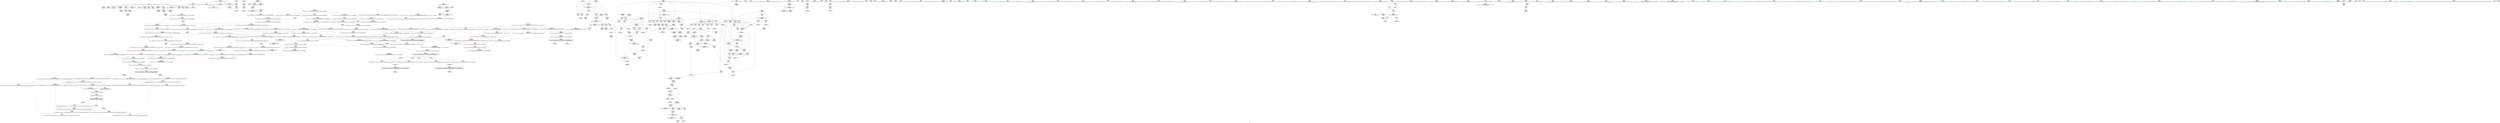 digraph "SVFG" {
	label="SVFG";

	Node0x560880424cd0 [shape=record,color=grey,label="{NodeID: 0\nNullPtr}"];
	Node0x560880424cd0 -> Node0x560880461360[style=solid];
	Node0x560880424cd0 -> Node0x560880461460[style=solid];
	Node0x560880424cd0 -> Node0x560880461530[style=solid];
	Node0x560880424cd0 -> Node0x560880461600[style=solid];
	Node0x560880424cd0 -> Node0x5608804616d0[style=solid];
	Node0x560880424cd0 -> Node0x5608804617a0[style=solid];
	Node0x560880424cd0 -> Node0x560880461870[style=solid];
	Node0x560880424cd0 -> Node0x560880461940[style=solid];
	Node0x560880424cd0 -> Node0x560880461a10[style=solid];
	Node0x560880424cd0 -> Node0x560880461ae0[style=solid];
	Node0x560880424cd0 -> Node0x560880461bb0[style=solid];
	Node0x560880424cd0 -> Node0x560880461c80[style=solid];
	Node0x560880424cd0 -> Node0x56088046d660[style=solid];
	Node0x560880471650 [shape=record,color=black,label="{NodeID: 775\n341 = PHI()\n}"];
	Node0x560880471650 -> Node0x56088046b820[style=solid];
	Node0x56088046b750 [shape=record,color=red,label="{NodeID: 277\n321\<--320\n\<--call60\n_Z5solvev\n}"];
	Node0x56088046b750 -> Node0x560880462740[style=solid];
	Node0x56088045c320 [shape=record,color=green,label="{NodeID: 111\n677\<--678\n__tmp\<--__tmp_field_insensitive\n_ZSt4swapIcENSt9enable_ifIXsr6__and_ISt6__not_ISt15__is_tuple_likeIT_EESt21is_move_constructibleIS3_ESt18is_move_assignableIS3_EEE5valueEvE4typeERS3_SC_\n|{|<s1>52}}"];
	Node0x56088045c320 -> Node0x560880470dd0[style=solid];
	Node0x56088045c320:s1 -> Node0x560880473050[style=solid,color=red];
	Node0x56088047cee0 [shape=record,color=grey,label="{NodeID: 554\n244 = Binary(243, 69, )\n}"];
	Node0x56088047cee0 -> Node0x56088046ebb0[style=solid];
	Node0x560880460a90 [shape=record,color=red,label="{NodeID: 222\n390\<--91\n\<--x\n_Z5solvev\n}"];
	Node0x560880460a90 -> Node0x560880467cc0[style=solid];
	Node0x56088045cd00 [shape=record,color=green,label="{NodeID: 56\n129\<--130\nj\<--j_field_insensitive\n_Z5solvev\n}"];
	Node0x56088045cd00 -> Node0x56088046a8b0[style=solid];
	Node0x56088045cd00 -> Node0x56088046a980[style=solid];
	Node0x56088045cd00 -> Node0x56088046aa50[style=solid];
	Node0x56088045cd00 -> Node0x56088046ab20[style=solid];
	Node0x56088045cd00 -> Node0x56088046abf0[style=solid];
	Node0x56088045cd00 -> Node0x56088046acc0[style=solid];
	Node0x56088045cd00 -> Node0x56088046ad90[style=solid];
	Node0x56088045cd00 -> Node0x56088046ae60[style=solid];
	Node0x56088045cd00 -> Node0x56088046af30[style=solid];
	Node0x56088045cd00 -> Node0x56088046b000[style=solid];
	Node0x56088045cd00 -> Node0x56088046f230[style=solid];
	Node0x56088045cd00 -> Node0x56088046f7e0[style=solid];
	Node0x5608804aced0 [shape=record,color=yellow,style=double,label="{NodeID: 665\n22V_1 = ENCHI(MR_22V_0)\npts\{116 \}\nFun[_Z5solvev]}"];
	Node0x5608804aced0 -> Node0x56088046e940[style=dashed];
	Node0x5608804aced0 -> Node0x56088046eae0[style=dashed];
	Node0x5608804aced0 -> Node0x56088046f4a0[style=dashed];
	Node0x56088046e530 [shape=record,color=blue,label="{NodeID: 333\n121\<--57\nr\<--\n_Z5solvev\n}"];
	Node0x56088046e530 -> Node0x56088046a300[style=dashed];
	Node0x56088046e530 -> Node0x56088046a3d0[style=dashed];
	Node0x56088046e530 -> Node0x56088046a4a0[style=dashed];
	Node0x56088046e530 -> Node0x56088046a570[style=dashed];
	Node0x56088046e530 -> Node0x56088046a640[style=dashed];
	Node0x56088046e530 -> Node0x56088046ebb0[style=dashed];
	Node0x56088046e530 -> Node0x56088049f800[style=dashed];
	Node0x560880463d30 [shape=record,color=purple,label="{NodeID: 167\n31\<--4\n\<--_ZStL8__ioinit\n__cxx_global_var_init\n}"];
	Node0x56088043cac0 [shape=record,color=green,label="{NodeID: 1\n7\<--1\n__dso_handle\<--dummyObj\nGlob }"];
	Node0x560880471750 [shape=record,color=black,label="{NodeID: 776\n270 = PHI()\n}"];
	Node0x56088049e900 [shape=record,color=black,label="{NodeID: 610\nMR_18V_4 = PHI(MR_18V_5, MR_18V_3, )\npts\{104 \}\n}"];
	Node0x56088049e900 -> Node0x560880469940[style=dashed];
	Node0x56088049e900 -> Node0x560880469a10[style=dashed];
	Node0x56088049e900 -> Node0x560880469ae0[style=dashed];
	Node0x56088049e900 -> Node0x560880469bb0[style=dashed];
	Node0x56088049e900 -> Node0x560880469c80[style=dashed];
	Node0x56088049e900 -> Node0x560880469d50[style=dashed];
	Node0x56088049e900 -> Node0x56088046dc40[style=dashed];
	Node0x56088049e900 -> Node0x56088046ee20[style=dashed];
	Node0x56088046b820 [shape=record,color=red,label="{NodeID: 278\n342\<--341\n\<--call70\n_Z5solvev\n}"];
	Node0x56088046b820 -> Node0x5608804629b0[style=solid];
	Node0x56088045c3f0 [shape=record,color=green,label="{NodeID: 112\n683\<--684\n_ZSt4moveIRcEONSt16remove_referenceIT_E4typeEOS2_\<--_ZSt4moveIRcEONSt16remove_referenceIT_E4typeEOS2__field_insensitive\n}"];
	Node0x56088047d060 [shape=record,color=grey,label="{NodeID: 555\n378 = Binary(377, 69, )\n}"];
	Node0x56088047d060 -> Node0x560880462f60[style=solid];
	Node0x560880460b60 [shape=record,color=red,label="{NodeID: 223\n141\<--93\n\<--y\n_Z5solvev\n}"];
	Node0x560880460b60 -> Node0x56088046db70[style=solid];
	Node0x56088045cdd0 [shape=record,color=green,label="{NodeID: 57\n131\<--132\ncleanup.dest.slot\<--cleanup.dest.slot_field_insensitive\n_Z5solvev\n}"];
	Node0x56088045cdd0 -> Node0x56088046b0d0[style=solid];
	Node0x56088045cdd0 -> Node0x56088046f8b0[style=solid];
	Node0x56088045cdd0 -> Node0x56088046f980[style=solid];
	Node0x56088046e600 [shape=record,color=blue,label="{NodeID: 334\n123\<--215\ntmp\<--add24\n_Z5solvev\n}"];
	Node0x56088046e600 -> Node0x56088046a710[style=dashed];
	Node0x56088046e600 -> Node0x56088046a7e0[style=dashed];
	Node0x56088046e600 -> Node0x56088046e600[style=dashed];
	Node0x56088046e600 -> Node0x56088049fd00[style=dashed];
	Node0x560880463e00 [shape=record,color=purple,label="{NodeID: 168\n70\<--9\n\<--.str\nmain\n}"];
	Node0x56088043cb50 [shape=record,color=green,label="{NodeID: 2\n8\<--1\n_ZSt3cin\<--dummyObj\nGlob }"];
	Node0x560880471820 [shape=record,color=black,label="{NodeID: 777\n285 = PHI()\n}"];
	Node0x560880471820 -> Node0x56088046eef0[style=solid];
	Node0x56088049ee00 [shape=record,color=black,label="{NodeID: 611\nMR_24V_3 = PHI(MR_24V_5, MR_24V_2, )\npts\{118 \}\n}"];
	Node0x56088049ee00 -> Node0x56088046e390[style=dashed];
	Node0x56088049ee00 -> Node0x56088049ee00[style=dashed];
	Node0x56088046b8f0 [shape=record,color=red,label="{NodeID: 279\n357\<--356\n\<--call80\n_Z5solvev\n}"];
	Node0x56088046b8f0 -> Node0x560880462c20[style=solid];
	Node0x56088045c4f0 [shape=record,color=green,label="{NodeID: 113\n699\<--700\nthis.addr\<--this.addr_field_insensitive\n_ZNK9__gnu_cxx17__normal_iteratorIPcNSt7__cxx1112basic_stringIcSt11char_traitsIcESaIcEEEEdeEv\n}"];
	Node0x56088045c4f0 -> Node0x56088046cee0[style=solid];
	Node0x56088045c4f0 -> Node0x5608804653b0[style=solid];
	Node0x560880467240 [shape=record,color=grey,label="{NodeID: 556\n348 = Binary(347, 69, )\n}"];
	Node0x560880467240 -> Node0x560880462a80[style=solid];
	Node0x560880460c30 [shape=record,color=red,label="{NodeID: 224\n394\<--93\n\<--y\n_Z5solvev\n}"];
	Node0x560880460c30 -> Node0x560880468140[style=solid];
	Node0x56088045cea0 [shape=record,color=green,label="{NodeID: 58\n134\<--135\n_ZNSirsERx\<--_ZNSirsERx_field_insensitive\n}"];
	Node0x56088046e6d0 [shape=record,color=blue,label="{NodeID: 335\n117\<--221\nmsum\<--\n_Z5solvev\n}"];
	Node0x56088046e6d0 -> Node0x5608804937f0[style=dashed];
	Node0x560880463ed0 [shape=record,color=purple,label="{NodeID: 169\n182\<--11\n\<--.str.1\n_Z5solvev\n}"];
	Node0x56088043d210 [shape=record,color=green,label="{NodeID: 3\n9\<--1\n.str\<--dummyObj\nGlob }"];
	Node0x560880471950 [shape=record,color=black,label="{NodeID: 778\n290 = PHI()\n}"];
	Node0x560880471950 -> Node0x56088046efc0[style=solid];
	Node0x56088049f300 [shape=record,color=black,label="{NodeID: 612\nMR_26V_3 = PHI(MR_26V_5, MR_26V_2, )\npts\{120 \}\n}"];
	Node0x56088049f300 -> Node0x56088046e460[style=dashed];
	Node0x56088049f300 -> Node0x56088049f300[style=dashed];
	Node0x56088046b9c0 [shape=record,color=red,label="{NodeID: 280\n372\<--371\n\<--call90\n_Z5solvev\n}"];
	Node0x56088046b9c0 -> Node0x560880462e90[style=solid];
	Node0x56088045c5c0 [shape=record,color=green,label="{NodeID: 114\n708\<--709\n__t.addr\<--__t.addr_field_insensitive\n_ZSt4moveIRcEONSt16remove_referenceIT_E4typeEOS2_\n}"];
	Node0x56088045c5c0 -> Node0x56088046d080[style=solid];
	Node0x56088045c5c0 -> Node0x560880465480[style=solid];
	Node0x5608804673c0 [shape=record,color=grey,label="{NodeID: 557\n351 = Binary(350, 349, )\n}"];
	Node0x5608804673c0 -> Node0x56088046f570[style=solid];
	Node0x560880460d00 [shape=record,color=red,label="{NodeID: 225\n146\<--95\n\<--f\n_Z5solvev\n}"];
	Node0x560880460d00 -> Node0x56088046dc40[style=solid];
	Node0x56088045cfa0 [shape=record,color=green,label="{NodeID: 59\n144\<--145\n_ZNSt7__cxx1112basic_stringIcSt11char_traitsIcESaIcEEC1Ev\<--_ZNSt7__cxx1112basic_stringIcSt11char_traitsIcESaIcEEC1Ev_field_insensitive\n}"];
	Node0x56088046e7a0 [shape=record,color=blue,label="{NodeID: 336\n119\<--223\npp\<--\n_Z5solvev\n}"];
	Node0x56088046e7a0 -> Node0x560880493cf0[style=dashed];
	Node0x560880463fa0 [shape=record,color=purple,label="{NodeID: 170\n401\<--14\n\<--.str.2\n_Z5solvev\n}"];
	Node0x56088043d2a0 [shape=record,color=green,label="{NodeID: 4\n11\<--1\n.str.1\<--dummyObj\nGlob }"];
	Node0x560880471a50 [shape=record,color=black,label="{NodeID: 779\n302 = PHI()\n}"];
	Node0x56088049f800 [shape=record,color=black,label="{NodeID: 613\nMR_28V_3 = PHI(MR_28V_5, MR_28V_2, )\npts\{122 \}\n}"];
	Node0x56088049f800 -> Node0x56088046e530[style=dashed];
	Node0x56088049f800 -> Node0x56088049f800[style=dashed];
	Node0x56088046ba90 [shape=record,color=red,label="{NodeID: 281\n454\<--451\n\<--__x.addr\n_ZSt3absx\n}"];
	Node0x56088046ba90 -> Node0x56088047afc0[style=solid];
	Node0x56088046ba90 -> Node0x56088047ca60[style=solid];
	Node0x56088046ba90 -> Node0x5608804688c0[style=solid];
	Node0x560880461290 [shape=record,color=green,label="{NodeID: 115\n22\<--713\n_GLOBAL__sub_I_ir5_1_0.cpp\<--_GLOBAL__sub_I_ir5_1_0.cpp_field_insensitive\n}"];
	Node0x560880461290 -> Node0x56088046d560[style=solid];
	Node0x560880467540 [shape=record,color=grey,label="{NodeID: 558\n419 = Binary(418, 69, )\n}"];
	Node0x560880467540 -> Node0x56088046fa50[style=solid];
	Node0x560880460dd0 [shape=record,color=red,label="{NodeID: 226\n315\<--95\n\<--f\n_Z5solvev\n}"];
	Node0x560880460dd0 -> Node0x560880468d40[style=solid];
	Node0x56088045d0a0 [shape=record,color=green,label="{NodeID: 60\n180\<--181\n_ZNSaIcEC1Ev\<--_ZNSaIcEC1Ev_field_insensitive\n}"];
	Node0x56088046e870 [shape=record,color=blue,label="{NodeID: 337\n113\<--227\nexn.slot\<--\n_Z5solvev\n}"];
	Node0x56088046e870 -> Node0x560880469e20[style=dashed];
	Node0x560880464070 [shape=record,color=purple,label="{NodeID: 171\n402\<--16\n\<--.str.3\n_Z5solvev\n}"];
	Node0x56088043d360 [shape=record,color=green,label="{NodeID: 5\n13\<--1\n_ZSt4cout\<--dummyObj\nGlob }"];
	Node0x560880471b50 [shape=record,color=black,label="{NodeID: 780\n305 = PHI()\n}"];
	Node0x56088049fd00 [shape=record,color=black,label="{NodeID: 614\nMR_30V_3 = PHI(MR_30V_4, MR_30V_2, )\npts\{124 \}\n}"];
	Node0x56088049fd00 -> Node0x56088046e600[style=dashed];
	Node0x56088049fd00 -> Node0x56088049fd00[style=dashed];
	Node0x56088046bb60 [shape=record,color=red,label="{NodeID: 282\n499\<--498\n\<--coerce.dive4\n_ZSt7reverseIN9__gnu_cxx17__normal_iteratorIPcNSt7__cxx1112basic_stringIcSt11char_traitsIcESaIcEEEEEEvT_SA_\n|{<s0>34}}"];
	Node0x56088046bb60:s0 -> Node0x560880473ba0[style=solid,color=red];
	Node0x560880461360 [shape=record,color=black,label="{NodeID: 116\n2\<--3\ndummyVal\<--dummyVal\n}"];
	Node0x5608804676c0 [shape=record,color=grey,label="{NodeID: 559\n204 = Binary(199, 203, )\n|{<s0>12}}"];
	Node0x5608804676c0:s0 -> Node0x560880473fe0[style=solid,color=red];
	Node0x560880460ea0 [shape=record,color=red,label="{NodeID: 227\n418\<--95\n\<--f\n_Z5solvev\n}"];
	Node0x560880460ea0 -> Node0x560880467540[style=solid];
	Node0x56088045d1a0 [shape=record,color=green,label="{NodeID: 61\n184\<--185\n_ZNSt7__cxx1112basic_stringIcSt11char_traitsIcESaIcEEC1EPKcRKS3_\<--_ZNSt7__cxx1112basic_stringIcSt11char_traitsIcESaIcEEC1EPKcRKS3__field_insensitive\n}"];
	Node0x56088046e940 [shape=record,color=blue,label="{NodeID: 338\n115\<--229\nehselector.slot\<--\n_Z5solvev\n}"];
	Node0x56088046e940 -> Node0x560880469ef0[style=dashed];
	Node0x560880464140 [shape=record,color=purple,label="{NodeID: 172\n403\<--18\n\<--__PRETTY_FUNCTION__._Z5solvev\n_Z5solvev\n}"];
	Node0x56088043d420 [shape=record,color=green,label="{NodeID: 6\n14\<--1\n.str.2\<--dummyObj\nGlob }"];
	Node0x560880471c20 [shape=record,color=black,label="{NodeID: 781\n356 = PHI()\n}"];
	Node0x560880471c20 -> Node0x56088046b8f0[style=solid];
	Node0x5608804a0200 [shape=record,color=black,label="{NodeID: 615\nMR_36V_3 = PHI(MR_36V_7, MR_36V_2, )\npts\{1060000 \}\n}"];
	Node0x5608804a0200 -> Node0x56088046dd10[style=dashed];
	Node0x5608804a0200 -> Node0x5608804a0200[style=dashed];
	Node0x56088046bc30 [shape=record,color=red,label="{NodeID: 283\n501\<--500\n\<--coerce.dive5\n_ZSt7reverseIN9__gnu_cxx17__normal_iteratorIPcNSt7__cxx1112basic_stringIcSt11char_traitsIcESaIcEEEEEEvT_SA_\n|{<s0>34}}"];
	Node0x56088046bc30:s0 -> Node0x560880473cb0[style=solid,color=red];
	Node0x560880461460 [shape=record,color=black,label="{NodeID: 117\n226\<--3\n\<--dummyVal\n_Z5solvev\n}"];
	Node0x560880467840 [shape=record,color=grey,label="{NodeID: 560\n259 = Binary(254, 258, )\n}"];
	Node0x560880467840 -> Node0x56088046ed50[style=solid];
	Node0x560880460f70 [shape=record,color=red,label="{NodeID: 228\n199\<--97\n\<--ax\n_Z5solvev\n}"];
	Node0x560880460f70 -> Node0x5608804676c0[style=solid];
	Node0x56088045d2a0 [shape=record,color=green,label="{NodeID: 62\n187\<--188\n_ZNSaIcED1Ev\<--_ZNSaIcED1Ev_field_insensitive\n}"];
	Node0x56088046ea10 [shape=record,color=blue,label="{NodeID: 339\n113\<--234\nexn.slot\<--\n_Z5solvev\n}"];
	Node0x56088046ea10 -> Node0x560880469e20[style=dashed];
	Node0x560880464210 [shape=record,color=purple,label="{NodeID: 173\n717\<--20\nllvm.global_ctors_0\<--llvm.global_ctors\nGlob }"];
	Node0x560880464210 -> Node0x56088046d490[style=solid];
	Node0x56088043d4e0 [shape=record,color=green,label="{NodeID: 7\n16\<--1\n.str.3\<--dummyObj\nGlob }"];
	Node0x560880471d50 [shape=record,color=black,label="{NodeID: 782\n371 = PHI()\n}"];
	Node0x560880471d50 -> Node0x56088046b9c0[style=solid];
	Node0x5608804a0700 [shape=record,color=black,label="{NodeID: 616\nMR_38V_3 = PHI(MR_38V_7, MR_38V_2, )\npts\{1080000 \}\n}"];
	Node0x5608804a0700 -> Node0x56088046e050[style=dashed];
	Node0x5608804a0700 -> Node0x5608804a0700[style=dashed];
	Node0x56088046bd00 [shape=record,color=red,label="{NodeID: 284\n560\<--559\n\<--coerce.dive5\n_ZSt9__reverseIN9__gnu_cxx17__normal_iteratorIPcNSt7__cxx1112basic_stringIcSt11char_traitsIcESaIcEEEEEEvT_SA_St26random_access_iterator_tag\n|{<s0>40}}"];
	Node0x56088046bd00:s0 -> Node0x560880474380[style=solid,color=red];
	Node0x560880461530 [shape=record,color=black,label="{NodeID: 118\n227\<--3\n\<--dummyVal\n_Z5solvev\n}"];
	Node0x560880461530 -> Node0x56088046e870[style=solid];
	Node0x5608804679c0 [shape=record,color=grey,label="{NodeID: 561\n219 = cmp(217, 218, )\n}"];
	Node0x560880461040 [shape=record,color=red,label="{NodeID: 229\n247\<--97\n\<--ax\n_Z5solvev\n}"];
	Node0x560880461040 -> Node0x56088047cd60[style=solid];
	Node0x56088045d3a0 [shape=record,color=green,label="{NodeID: 63\n206\<--207\n_ZSt3absx\<--_ZSt3absx_field_insensitive\n}"];
	Node0x56088046eae0 [shape=record,color=blue,label="{NodeID: 340\n115\<--236\nehselector.slot\<--\n_Z5solvev\n}"];
	Node0x56088046eae0 -> Node0x560880469ef0[style=dashed];
	Node0x560880464310 [shape=record,color=purple,label="{NodeID: 174\n718\<--20\nllvm.global_ctors_1\<--llvm.global_ctors\nGlob }"];
	Node0x560880464310 -> Node0x56088046d560[style=solid];
	Node0x56088043d5a0 [shape=record,color=green,label="{NodeID: 8\n18\<--1\n__PRETTY_FUNCTION__._Z5solvev\<--dummyObj\nGlob }"];
	Node0x560880471e50 [shape=record,color=black,label="{NodeID: 783\n540 = PHI(585, )\n}"];
	Node0x56088046bdd0 [shape=record,color=red,label="{NodeID: 285\n562\<--561\n\<--coerce.dive6\n_ZSt9__reverseIN9__gnu_cxx17__normal_iteratorIPcNSt7__cxx1112basic_stringIcSt11char_traitsIcESaIcEEEEEEvT_SA_St26random_access_iterator_tag\n|{<s0>40}}"];
	Node0x56088046bdd0:s0 -> Node0x560880474490[style=solid,color=red];
	Node0x560880461600 [shape=record,color=black,label="{NodeID: 119\n229\<--3\n\<--dummyVal\n_Z5solvev\n}"];
	Node0x560880461600 -> Node0x56088046e940[style=solid];
	Node0x560880467b40 [shape=record,color=grey,label="{NodeID: 562\n630 = cmp(626, 629, )\n}"];
	Node0x560880467b40 -> Node0x560880463920[style=solid];
	Node0x560880461110 [shape=record,color=red,label="{NodeID: 230\n279\<--97\n\<--ax\n_Z5solvev\n}"];
	Node0x560880461110 -> Node0x560880467fc0[style=solid];
	Node0x56088045d4a0 [shape=record,color=green,label="{NodeID: 64\n239\<--240\n_ZNSt7__cxx1112basic_stringIcSt11char_traitsIcESaIcEED1Ev\<--_ZNSt7__cxx1112basic_stringIcSt11char_traitsIcESaIcEED1Ev_field_insensitive\n}"];
	Node0x56088046ebb0 [shape=record,color=blue,label="{NodeID: 341\n121\<--244\nr\<--inc\n_Z5solvev\n}"];
	Node0x56088046ebb0 -> Node0x56088046a300[style=dashed];
	Node0x56088046ebb0 -> Node0x56088046a3d0[style=dashed];
	Node0x56088046ebb0 -> Node0x56088046a4a0[style=dashed];
	Node0x56088046ebb0 -> Node0x56088046a570[style=dashed];
	Node0x56088046ebb0 -> Node0x56088046a640[style=dashed];
	Node0x56088046ebb0 -> Node0x56088046ebb0[style=dashed];
	Node0x56088046ebb0 -> Node0x56088049f800[style=dashed];
	Node0x560880464410 [shape=record,color=purple,label="{NodeID: 175\n719\<--20\nllvm.global_ctors_2\<--llvm.global_ctors\nGlob }"];
	Node0x560880464410 -> Node0x56088046d660[style=solid];
	Node0x56088043d660 [shape=record,color=green,label="{NodeID: 9\n21\<--1\n\<--dummyObj\nCan only get source location for instruction, argument, global var or function.}"];
	Node0x560880471f90 [shape=record,color=black,label="{NodeID: 784\n545 = PHI(604, )\n}"];
	Node0x56088046bea0 [shape=record,color=red,label="{NodeID: 286\n594\<--588\n\<--__lhs.addr\n_ZN9__gnu_cxxeqIPcNSt7__cxx1112basic_stringIcSt11char_traitsIcESaIcEEEEEbRKNS_17__normal_iteratorIT_T0_EESD_\n|{<s0>43}}"];
	Node0x56088046bea0:s0 -> Node0x560880473660[style=solid,color=red];
	Node0x5608804616d0 [shape=record,color=black,label="{NodeID: 120\n233\<--3\n\<--dummyVal\n_Z5solvev\n}"];
	Node0x560880467cc0 [shape=record,color=grey,label="{NodeID: 563\n391 = cmp(389, 390, )\n}"];
	Node0x560880469230 [shape=record,color=red,label="{NodeID: 231\n365\<--97\n\<--ax\n_Z5solvev\n}"];
	Node0x560880469230 -> Node0x56088047c5e0[style=solid];
	Node0x56088045d5a0 [shape=record,color=green,label="{NodeID: 65\n267\<--268\n_ZNSt7__cxx1112basic_stringIcSt11char_traitsIcESaIcEEixEm\<--_ZNSt7__cxx1112basic_stringIcSt11char_traitsIcESaIcEEixEm_field_insensitive\n}"];
	Node0x56088046ec80 [shape=record,color=blue,label="{NodeID: 342\n97\<--252\nax\<--add28\n_Z5solvev\n}"];
	Node0x56088046ec80 -> Node0x560880460f70[style=dashed];
	Node0x56088046ec80 -> Node0x560880461040[style=dashed];
	Node0x56088046ec80 -> Node0x560880461110[style=dashed];
	Node0x56088046ec80 -> Node0x56088046ec80[style=dashed];
	Node0x56088046ec80 -> Node0x56088046f090[style=dashed];
	Node0x56088046ec80 -> Node0x5608804959f0[style=dashed];
	Node0x560880464510 [shape=record,color=purple,label="{NodeID: 176\n152\<--105\narrayinit.begin\<--dy\n_Z5solvev\n}"];
	Node0x560880464510 -> Node0x56088046dd10[style=solid];
	Node0x56088043d720 [shape=record,color=green,label="{NodeID: 10\n57\<--1\n\<--dummyObj\nCan only get source location for instruction, argument, global var or function.}"];
	Node0x5608804720d0 [shape=record,color=black,label="{NodeID: 785\n549 = PHI(615, )\n}"];
	Node0x56088046bf70 [shape=record,color=red,label="{NodeID: 287\n599\<--590\n\<--__rhs.addr\n_ZN9__gnu_cxxeqIPcNSt7__cxx1112basic_stringIcSt11char_traitsIcESaIcEEEEEbRKNS_17__normal_iteratorIT_T0_EESD_\n|{<s0>44}}"];
	Node0x56088046bf70:s0 -> Node0x560880473660[style=solid,color=red];
	Node0x5608804617a0 [shape=record,color=black,label="{NodeID: 121\n234\<--3\n\<--dummyVal\n_Z5solvev\n}"];
	Node0x5608804617a0 -> Node0x56088046ea10[style=solid];
	Node0x560880467e40 [shape=record,color=grey,label="{NodeID: 564\n283 = cmp(282, 158, )\n}"];
	Node0x5608804692c0 [shape=record,color=red,label="{NodeID: 232\n380\<--97\n\<--ax\n_Z5solvev\n}"];
	Node0x5608804692c0 -> Node0x56088047bce0[style=solid];
	Node0x56088045d6a0 [shape=record,color=green,label="{NodeID: 66\n271\<--272\n_ZNSt7__cxx1112basic_stringIcSt11char_traitsIcESaIcEEpLEc\<--_ZNSt7__cxx1112basic_stringIcSt11char_traitsIcESaIcEEpLEc_field_insensitive\n}"];
	Node0x56088046ed50 [shape=record,color=blue,label="{NodeID: 343\n99\<--259\nay\<--add31\n_Z5solvev\n}"];
	Node0x56088046ed50 -> Node0x560880469460[style=dashed];
	Node0x56088046ed50 -> Node0x560880469530[style=dashed];
	Node0x56088046ed50 -> Node0x560880469600[style=dashed];
	Node0x56088046ed50 -> Node0x56088046ed50[style=dashed];
	Node0x56088046ed50 -> Node0x56088046f160[style=dashed];
	Node0x56088046ed50 -> Node0x560880495ef0[style=dashed];
	Node0x5608804645e0 [shape=record,color=purple,label="{NodeID: 177\n156\<--105\narrayinit.element\<--dy\n_Z5solvev\n}"];
	Node0x5608804645e0 -> Node0x56088046dde0[style=solid];
	Node0x56088043d820 [shape=record,color=green,label="{NodeID: 11\n69\<--1\n\<--dummyObj\nCan only get source location for instruction, argument, global var or function.}"];
	Node0x560880472210 [shape=record,color=black,label="{NodeID: 786\n566 = PHI(651, )\n}"];
	Node0x5608804a1b00 [shape=record,color=black,label="{NodeID: 620\nMR_12V_3 = PHI(MR_12V_4, MR_12V_2, )\npts\{96 \}\n}"];
	Node0x5608804a1b00 -> Node0x560880460d00[style=dashed];
	Node0x5608804a1b00 -> Node0x560880460dd0[style=dashed];
	Node0x5608804a1b00 -> Node0x560880460ea0[style=dashed];
	Node0x5608804a1b00 -> Node0x56088046fa50[style=dashed];
	Node0x56088046c040 [shape=record,color=red,label="{NodeID: 288\n598\<--595\n\<--call\n_ZN9__gnu_cxxeqIPcNSt7__cxx1112basic_stringIcSt11char_traitsIcESaIcEEEEEbRKNS_17__normal_iteratorIT_T0_EESD_\n}"];
	Node0x56088046c040 -> Node0x560880468740[style=solid];
	Node0x560880461870 [shape=record,color=black,label="{NodeID: 122\n236\<--3\n\<--dummyVal\n_Z5solvev\n}"];
	Node0x560880461870 -> Node0x56088046eae0[style=solid];
	Node0x560880467fc0 [shape=record,color=grey,label="{NodeID: 565\n280 = cmp(279, 158, )\n}"];
	Node0x560880469390 [shape=record,color=red,label="{NodeID: 233\n389\<--97\n\<--ax\n_Z5solvev\n}"];
	Node0x560880469390 -> Node0x560880467cc0[style=solid];
	Node0x56088045d7a0 [shape=record,color=green,label="{NodeID: 67\n286\<--287\n_ZNSt7__cxx1112basic_stringIcSt11char_traitsIcESaIcEE5beginEv\<--_ZNSt7__cxx1112basic_stringIcSt11char_traitsIcESaIcEE5beginEv_field_insensitive\n}"];
	Node0x56088046ee20 [shape=record,color=blue,label="{NodeID: 344\n103\<--276\nv\<--dec\n_Z5solvev\n}"];
	Node0x56088046ee20 -> Node0x56088049e900[style=dashed];
	Node0x5608804646b0 [shape=record,color=purple,label="{NodeID: 178\n159\<--105\narrayinit.element3\<--dy\n_Z5solvev\n}"];
	Node0x5608804646b0 -> Node0x56088046deb0[style=solid];
	Node0x56088043d920 [shape=record,color=green,label="{NodeID: 12\n158\<--1\n\<--dummyObj\nCan only get source location for instruction, argument, global var or function.}"];
	Node0x560880472350 [shape=record,color=black,label="{NodeID: 787\n569 = PHI(604, )\n}"];
	Node0x56088046c110 [shape=record,color=red,label="{NodeID: 289\n601\<--600\n\<--call1\n_ZN9__gnu_cxxeqIPcNSt7__cxx1112basic_stringIcSt11char_traitsIcESaIcEEEEEbRKNS_17__normal_iteratorIT_T0_EESD_\n}"];
	Node0x56088046c110 -> Node0x560880468740[style=solid];
	Node0x560880461940 [shape=record,color=black,label="{NodeID: 123\n333\<--3\n\<--dummyVal\n_Z5solvev\n}"];
	Node0x560880468140 [shape=record,color=grey,label="{NodeID: 566\n395 = cmp(393, 394, )\n}"];
	Node0x560880468140 -> Node0x560880178cf0[style=solid];
	Node0x560880469460 [shape=record,color=red,label="{NodeID: 234\n208\<--99\n\<--ay\n_Z5solvev\n}"];
	Node0x560880469460 -> Node0x56088047b860[style=solid];
	Node0x56088045d8a0 [shape=record,color=green,label="{NodeID: 68\n291\<--292\n_ZNSt7__cxx1112basic_stringIcSt11char_traitsIcESaIcEE3endEv\<--_ZNSt7__cxx1112basic_stringIcSt11char_traitsIcESaIcEE3endEv_field_insensitive\n}"];
	Node0x56088046eef0 [shape=record,color=blue,label="{NodeID: 345\n288\<--285\ncoerce.dive\<--call43\n_Z5solvev\n}"];
	Node0x56088046eef0 -> Node0x56088046b5b0[style=dashed];
	Node0x56088046eef0 -> Node0x560880496df0[style=dashed];
	Node0x560880464780 [shape=record,color=purple,label="{NodeID: 179\n164\<--105\narrayinit.element5\<--dy\n_Z5solvev\n}"];
	Node0x560880464780 -> Node0x56088046df80[style=solid];
	Node0x56088043da20 [shape=record,color=green,label="{NodeID: 13\n190\<--1\n\<--dummyObj\nCan only get source location for instruction, argument, global var or function.}"];
	Node0x560880472480 [shape=record,color=black,label="{NodeID: 788\n595 = PHI(662, )\n}"];
	Node0x560880472480 -> Node0x56088046c040[style=solid];
	Node0x56088046c1e0 [shape=record,color=red,label="{NodeID: 290\n609\<--606\nthis1\<--this.addr\n_ZN9__gnu_cxx17__normal_iteratorIPcNSt7__cxx1112basic_stringIcSt11char_traitsIcESaIcEEEEmmEv\n}"];
	Node0x56088046c1e0 -> Node0x560880463850[style=solid];
	Node0x56088046c1e0 -> Node0x56088045ff30[style=solid];
	Node0x560880461a10 [shape=record,color=black,label="{NodeID: 124\n334\<--3\n\<--dummyVal\n_Z5solvev\n}"];
	Node0x560880461a10 -> Node0x56088046f3d0[style=solid];
	Node0x5608804682c0 [shape=record,color=grey,label="{NodeID: 567\n196 = cmp(195, 197, )\n}"];
	Node0x560880469530 [shape=record,color=red,label="{NodeID: 235\n254\<--99\n\<--ay\n_Z5solvev\n}"];
	Node0x560880469530 -> Node0x560880467840[style=solid];
	Node0x56088045d9a0 [shape=record,color=green,label="{NodeID: 69\n300\<--301\n_ZSt7reverseIN9__gnu_cxx17__normal_iteratorIPcNSt7__cxx1112basic_stringIcSt11char_traitsIcESaIcEEEEEEvT_SA_\<--_ZSt7reverseIN9__gnu_cxx17__normal_iteratorIPcNSt7__cxx1112basic_stringIcSt11char_traitsIcESaIcEEEEEEvT_SA__field_insensitive\n}"];
	Node0x5608804ada60 [shape=record,color=yellow,style=double,label="{NodeID: 678\n68V_1 = ENCHI(MR_68V_0)\npts\{5270000 5290000 \}\nFun[_ZN9__gnu_cxxltIPcNSt7__cxx1112basic_stringIcSt11char_traitsIcESaIcEEEEEbRKNS_17__normal_iteratorIT_T0_EESD_]}"];
	Node0x5608804ada60 -> Node0x56088046c520[style=dashed];
	Node0x5608804ada60 -> Node0x56088046c5f0[style=dashed];
	Node0x56088046efc0 [shape=record,color=blue,label="{NodeID: 346\n293\<--290\ncoerce.dive46\<--call45\n_Z5solvev\n}"];
	Node0x56088046efc0 -> Node0x56088046b680[style=dashed];
	Node0x56088046efc0 -> Node0x5608804972f0[style=dashed];
	Node0x560880464850 [shape=record,color=purple,label="{NodeID: 180\n211\<--105\narrayidx20\<--dy\n_Z5solvev\n}"];
	Node0x560880464850 -> Node0x56088046b270[style=solid];
	Node0x56088043db20 [shape=record,color=green,label="{NodeID: 14\n192\<--1\n\<--dummyObj\nCan only get source location for instruction, argument, global var or function.}"];
	Node0x560880472650 [shape=record,color=black,label="{NodeID: 789\n600 = PHI(662, )\n}"];
	Node0x560880472650 -> Node0x56088046c110[style=solid];
	Node0x56088046c2b0 [shape=record,color=red,label="{NodeID: 291\n611\<--610\n\<--_M_current\n_ZN9__gnu_cxx17__normal_iteratorIPcNSt7__cxx1112basic_stringIcSt11char_traitsIcESaIcEEEEmmEv\n}"];
	Node0x56088046c2b0 -> Node0x560880460000[style=solid];
	Node0x560880461ae0 [shape=record,color=black,label="{NodeID: 125\n336\<--3\n\<--dummyVal\n_Z5solvev\n}"];
	Node0x560880461ae0 -> Node0x56088046f4a0[style=solid];
	Node0x560880468440 [shape=record,color=grey,label="{NodeID: 568\n359 = cmp(358, 360, )\n}"];
	Node0x560880469600 [shape=record,color=red,label="{NodeID: 236\n282\<--99\n\<--ay\n_Z5solvev\n}"];
	Node0x560880469600 -> Node0x560880467e40[style=solid];
	Node0x56088045daa0 [shape=record,color=green,label="{NodeID: 70\n303\<--304\n_ZStlsIcSt11char_traitsIcESaIcEERSt13basic_ostreamIT_T0_ES7_RKNSt7__cxx1112basic_stringIS4_S5_T1_EE\<--_ZStlsIcSt11char_traitsIcESaIcEERSt13basic_ostreamIT_T0_ES7_RKNSt7__cxx1112basic_stringIS4_S5_T1_EE_field_insensitive\n}"];
	Node0x56088046f090 [shape=record,color=blue,label="{NodeID: 347\n97\<--158\nax\<--\n_Z5solvev\n}"];
	Node0x56088046f090 -> Node0x560880469230[style=dashed];
	Node0x56088046f090 -> Node0x560880469390[style=dashed];
	Node0x56088046f090 -> Node0x56088046f640[style=dashed];
	Node0x56088046f090 -> Node0x5608804959f0[style=dashed];
	Node0x56088046f090 -> Node0x5608804ab600[style=dashed];
	Node0x560880464920 [shape=record,color=purple,label="{NodeID: 181\n257\<--105\narrayidx30\<--dy\n_Z5solvev\n}"];
	Node0x560880464920 -> Node0x56088046b410[style=solid];
	Node0x56088043dc20 [shape=record,color=green,label="{NodeID: 15\n197\<--1\n\<--dummyObj\nCan only get source location for instruction, argument, global var or function.}"];
	Node0x560880472790 [shape=record,color=black,label="{NodeID: 790\n625 = PHI(662, )\n}"];
	Node0x560880472790 -> Node0x56088046c520[style=solid];
	Node0x56088046c380 [shape=record,color=red,label="{NodeID: 292\n624\<--618\n\<--__lhs.addr\n_ZN9__gnu_cxxltIPcNSt7__cxx1112basic_stringIcSt11char_traitsIcESaIcEEEEEbRKNS_17__normal_iteratorIT_T0_EESD_\n|{<s0>45}}"];
	Node0x56088046c380:s0 -> Node0x560880473660[style=solid,color=red];
	Node0x560880461bb0 [shape=record,color=black,label="{NodeID: 126\n427\<--3\nlpad.val\<--dummyVal\n_Z5solvev\n}"];
	Node0x5608804685c0 [shape=record,color=grey,label="{NodeID: 569\n65 = cmp(63, 64, )\n}"];
	Node0x5608804696d0 [shape=record,color=red,label="{NodeID: 237\n329\<--99\n\<--ay\n_Z5solvev\n}"];
	Node0x5608804696d0 -> Node0x56088047c460[style=solid];
	Node0x56088045dba0 [shape=record,color=green,label="{NodeID: 71\n306\<--307\n_ZSt4endlIcSt11char_traitsIcEERSt13basic_ostreamIT_T0_ES6_\<--_ZSt4endlIcSt11char_traitsIcEERSt13basic_ostreamIT_T0_ES6__field_insensitive\n}"];
	Node0x56088046f160 [shape=record,color=blue,label="{NodeID: 348\n99\<--158\nay\<--\n_Z5solvev\n}"];
	Node0x56088046f160 -> Node0x5608804696d0[style=dashed];
	Node0x56088046f160 -> Node0x560880469870[style=dashed];
	Node0x56088046f160 -> Node0x56088046f300[style=dashed];
	Node0x56088046f160 -> Node0x560880495ef0[style=dashed];
	Node0x56088046f160 -> Node0x56088049da30[style=dashed];
	Node0x5608804649f0 [shape=record,color=purple,label="{NodeID: 182\n166\<--107\narrayinit.begin6\<--dx\n_Z5solvev\n}"];
	Node0x5608804649f0 -> Node0x56088046e050[style=solid];
	Node0x56088043dd20 [shape=record,color=green,label="{NodeID: 16\n263\<--1\n\<--dummyObj\nCan only get source location for instruction, argument, global var or function.}"];
	Node0x5608804728d0 [shape=record,color=black,label="{NodeID: 791\n628 = PHI(662, )\n}"];
	Node0x5608804728d0 -> Node0x56088046c5f0[style=solid];
	Node0x56088046c450 [shape=record,color=red,label="{NodeID: 293\n627\<--620\n\<--__rhs.addr\n_ZN9__gnu_cxxltIPcNSt7__cxx1112basic_stringIcSt11char_traitsIcESaIcEEEEEbRKNS_17__normal_iteratorIT_T0_EESD_\n|{<s0>46}}"];
	Node0x56088046c450:s0 -> Node0x560880473660[style=solid,color=red];
	Node0x560880461c80 [shape=record,color=black,label="{NodeID: 127\n428\<--3\nlpad.val107\<--dummyVal\n_Z5solvev\n}"];
	Node0x560880468740 [shape=record,color=grey,label="{NodeID: 570\n602 = cmp(598, 601, )\n}"];
	Node0x560880468740 -> Node0x560880463780[style=solid];
	Node0x5608804697a0 [shape=record,color=red,label="{NodeID: 238\n350\<--99\n\<--ay\n_Z5solvev\n}"];
	Node0x5608804697a0 -> Node0x5608804673c0[style=solid];
	Node0x56088045dca0 [shape=record,color=green,label="{NodeID: 72\n308\<--309\n_ZNSolsEPFRSoS_E\<--_ZNSolsEPFRSoS_E_field_insensitive\n}"];
	Node0x5608804add90 [shape=record,color=yellow,style=double,label="{NodeID: 681\n68V_1 = ENCHI(MR_68V_0)\npts\{5270000 5290000 \}\nFun[_ZN9__gnu_cxxeqIPcNSt7__cxx1112basic_stringIcSt11char_traitsIcESaIcEEEEEbRKNS_17__normal_iteratorIT_T0_EESD_]}"];
	Node0x5608804add90 -> Node0x56088046c040[style=dashed];
	Node0x5608804add90 -> Node0x56088046c110[style=dashed];
	Node0x56088046f230 [shape=record,color=blue,label="{NodeID: 349\n129\<--57\nj\<--\n_Z5solvev\n}"];
	Node0x56088046f230 -> Node0x56088046a8b0[style=dashed];
	Node0x56088046f230 -> Node0x56088046a980[style=dashed];
	Node0x56088046f230 -> Node0x56088046aa50[style=dashed];
	Node0x56088046f230 -> Node0x56088046ab20[style=dashed];
	Node0x56088046f230 -> Node0x56088046abf0[style=dashed];
	Node0x56088046f230 -> Node0x56088046acc0[style=dashed];
	Node0x56088046f230 -> Node0x56088046ad90[style=dashed];
	Node0x56088046f230 -> Node0x56088046ae60[style=dashed];
	Node0x56088046f230 -> Node0x56088046af30[style=dashed];
	Node0x56088046f230 -> Node0x56088046b000[style=dashed];
	Node0x56088046f230 -> Node0x56088046f7e0[style=dashed];
	Node0x56088046f230 -> Node0x5608804963f0[style=dashed];
	Node0x560880464ac0 [shape=record,color=purple,label="{NodeID: 183\n168\<--107\narrayinit.element7\<--dx\n_Z5solvev\n}"];
	Node0x560880464ac0 -> Node0x56088046e120[style=solid];
	Node0x56088043de20 [shape=record,color=green,label="{NodeID: 17\n324\<--1\n\<--dummyObj\nCan only get source location for instruction, argument, global var or function.}"];
	Node0x560880472a10 [shape=record,color=black,label="{NodeID: 792\n643 = PHI(697, )\n|{<s0>49}}"];
	Node0x560880472a10:s0 -> Node0x560880473dc0[style=solid,color=red];
	Node0x56088046c520 [shape=record,color=red,label="{NodeID: 294\n626\<--625\n\<--call\n_ZN9__gnu_cxxltIPcNSt7__cxx1112basic_stringIcSt11char_traitsIcESaIcEEEEEbRKNS_17__normal_iteratorIT_T0_EESD_\n}"];
	Node0x56088046c520 -> Node0x560880467b40[style=solid];
	Node0x560880461d50 [shape=record,color=black,label="{NodeID: 128\n33\<--34\n\<--_ZNSt8ios_base4InitD1Ev\nCan only get source location for instruction, argument, global var or function.}"];
	Node0x5608804688c0 [shape=record,color=grey,label="{NodeID: 571\n456 = cmp(454, 158, )\n}"];
	Node0x560880469870 [shape=record,color=red,label="{NodeID: 239\n393\<--99\n\<--ay\n_Z5solvev\n}"];
	Node0x560880469870 -> Node0x560880468140[style=solid];
	Node0x56088045dda0 [shape=record,color=green,label="{NodeID: 73\n406\<--407\n__assert_fail\<--__assert_fail_field_insensitive\n}"];
	Node0x56088046f300 [shape=record,color=blue,label="{NodeID: 350\n99\<--330\nay\<--add66\n_Z5solvev\n}"];
	Node0x56088046f300 -> Node0x56088049da30[style=dashed];
	Node0x560880464b90 [shape=record,color=purple,label="{NodeID: 184\n173\<--107\narrayinit.element10\<--dx\n_Z5solvev\n}"];
	Node0x560880464b90 -> Node0x56088046e1f0[style=solid];
	Node0x56088043df20 [shape=record,color=green,label="{NodeID: 18\n345\<--1\n\<--dummyObj\nCan only get source location for instruction, argument, global var or function.}"];
	Node0x560880472b50 [shape=record,color=black,label="{NodeID: 793\n646 = PHI(697, )\n|{<s0>49}}"];
	Node0x560880472b50:s0 -> Node0x560880473ed0[style=solid,color=red];
	Node0x56088046c5f0 [shape=record,color=red,label="{NodeID: 295\n629\<--628\n\<--call1\n_ZN9__gnu_cxxltIPcNSt7__cxx1112basic_stringIcSt11char_traitsIcESaIcEEEEEbRKNS_17__normal_iteratorIT_T0_EESD_\n}"];
	Node0x56088046c5f0 -> Node0x560880467b40[style=solid];
	Node0x560880461e50 [shape=record,color=black,label="{NodeID: 129\n49\<--82\nmain_ret\<--\nmain\n}"];
	Node0x560880468a40 [shape=record,color=grey,label="{NodeID: 572\n150 = cmp(149, 69, )\n}"];
	Node0x560880469940 [shape=record,color=red,label="{NodeID: 240\n149\<--103\n\<--v\n_Z5solvev\n}"];
	Node0x560880469940 -> Node0x560880468a40[style=solid];
	Node0x56088045dea0 [shape=record,color=green,label="{NodeID: 74\n443\<--444\n__gxx_personality_v0\<--__gxx_personality_v0_field_insensitive\n}"];
	Node0x56088046f3d0 [shape=record,color=blue,label="{NodeID: 351\n113\<--334\nexn.slot\<--\n_Z5solvev\n}"];
	Node0x56088046f3d0 -> Node0x560880469e20[style=dashed];
	Node0x560880464c60 [shape=record,color=purple,label="{NodeID: 185\n175\<--107\narrayinit.element11\<--dx\n_Z5solvev\n}"];
	Node0x560880464c60 -> Node0x56088046e2c0[style=solid];
	Node0x56088043e020 [shape=record,color=green,label="{NodeID: 19\n360\<--1\n\<--dummyObj\nCan only get source location for instruction, argument, global var or function.}"];
	Node0x560880472c90 [shape=record,color=black,label="{NodeID: 794\n682 = PHI(706, )\n}"];
	Node0x560880472c90 -> Node0x56088046cc70[style=solid];
	Node0x56088046c6c0 [shape=record,color=red,label="{NodeID: 296\n656\<--653\nthis1\<--this.addr\n_ZN9__gnu_cxx17__normal_iteratorIPcNSt7__cxx1112basic_stringIcSt11char_traitsIcESaIcEEEEppEv\n}"];
	Node0x56088046c6c0 -> Node0x5608804639f0[style=solid];
	Node0x56088046c6c0 -> Node0x560880460270[style=solid];
	Node0x560880461f20 [shape=record,color=black,label="{NodeID: 130\n154\<--153\nconv\<--\n_Z5solvev\n}"];
	Node0x560880461f20 -> Node0x56088046dd10[style=solid];
	Node0x560880468bc0 [shape=record,color=grey,label="{NodeID: 573\n323 = cmp(322, 324, )\n}"];
	Node0x560880469a10 [shape=record,color=red,label="{NodeID: 241\n153\<--103\n\<--v\n_Z5solvev\n}"];
	Node0x560880469a10 -> Node0x560880461f20[style=solid];
	Node0x56088045dfa0 [shape=record,color=green,label="{NodeID: 75\n451\<--452\n__x.addr\<--__x.addr_field_insensitive\n_ZSt3absx\n}"];
	Node0x56088045dfa0 -> Node0x56088046ba90[style=solid];
	Node0x56088045dfa0 -> Node0x56088046fb20[style=solid];
	Node0x56088046f4a0 [shape=record,color=blue,label="{NodeID: 352\n115\<--336\nehselector.slot\<--\n_Z5solvev\n}"];
	Node0x56088046f4a0 -> Node0x560880469ef0[style=dashed];
	Node0x560880464d30 [shape=record,color=purple,label="{NodeID: 186\n202\<--107\narrayidx\<--dx\n_Z5solvev\n}"];
	Node0x560880464d30 -> Node0x56088046b1a0[style=solid];
	Node0x56088043e120 [shape=record,color=green,label="{NodeID: 20\n375\<--1\n\<--dummyObj\nCan only get source location for instruction, argument, global var or function.}"];
	Node0x560880472dd0 [shape=record,color=black,label="{NodeID: 795\n688 = PHI(706, )\n}"];
	Node0x560880472dd0 -> Node0x56088046cd40[style=solid];
	Node0x56088046c790 [shape=record,color=red,label="{NodeID: 297\n658\<--657\n\<--_M_current\n_ZN9__gnu_cxx17__normal_iteratorIPcNSt7__cxx1112basic_stringIcSt11char_traitsIcESaIcEEEEppEv\n}"];
	Node0x56088046c790 -> Node0x560880460340[style=solid];
	Node0x560880461ff0 [shape=record,color=black,label="{NodeID: 131\n162\<--161\nconv4\<--sub\n_Z5solvev\n}"];
	Node0x560880461ff0 -> Node0x56088046deb0[style=solid];
	Node0x560880468d40 [shape=record,color=grey,label="{NodeID: 574\n316 = cmp(314, 315, )\n}"];
	Node0x560880469ae0 [shape=record,color=red,label="{NodeID: 242\n160\<--103\n\<--v\n_Z5solvev\n}"];
	Node0x560880469ae0 -> Node0x56088047c760[style=solid];
	Node0x56088045e070 [shape=record,color=green,label="{NodeID: 76\n470\<--471\n__first\<--__first_field_insensitive\n_ZSt7reverseIN9__gnu_cxx17__normal_iteratorIPcNSt7__cxx1112basic_stringIcSt11char_traitsIcESaIcEEEEEEvT_SA_\n|{|<s2>33}}"];
	Node0x56088045e070 -> Node0x560880463100[style=solid];
	Node0x56088045e070 -> Node0x56088045f230[style=solid];
	Node0x56088045e070:s2 -> Node0x560880473330[style=solid,color=red];
	Node0x56088046f570 [shape=record,color=blue,label="{NodeID: 353\n99\<--351\nay\<--sub76\n_Z5solvev\n}"];
	Node0x56088046f570 -> Node0x5608804696d0[style=dashed];
	Node0x56088046f570 -> Node0x560880469870[style=dashed];
	Node0x56088046f570 -> Node0x56088046f300[style=dashed];
	Node0x56088046f570 -> Node0x560880495ef0[style=dashed];
	Node0x56088046f570 -> Node0x56088049da30[style=dashed];
	Node0x560880464e00 [shape=record,color=purple,label="{NodeID: 187\n250\<--107\narrayidx27\<--dx\n_Z5solvev\n}"];
	Node0x560880464e00 -> Node0x56088046b340[style=solid];
	Node0x560880459e40 [shape=record,color=green,label="{NodeID: 21\n398\<--1\n\<--dummyObj\nCan only get source location for instruction, argument, global var or function.}"];
	Node0x560880472f10 [shape=record,color=black,label="{NodeID: 796\n692 = PHI(706, )\n}"];
	Node0x560880472f10 -> Node0x56088046ce10[style=solid];
	Node0x56088046c860 [shape=record,color=red,label="{NodeID: 298\n667\<--664\nthis1\<--this.addr\n_ZNK9__gnu_cxx17__normal_iteratorIPcNSt7__cxx1112basic_stringIcSt11char_traitsIcESaIcEEEE4baseEv\n}"];
	Node0x56088046c860 -> Node0x560880460410[style=solid];
	Node0x5608804620c0 [shape=record,color=black,label="{NodeID: 132\n171\<--170\nconv9\<--sub8\n_Z5solvev\n}"];
	Node0x5608804620c0 -> Node0x56088046e120[style=solid];
	Node0x560880468ec0 [shape=record,color=grey,label="{NodeID: 575\n374 = cmp(373, 375, )\n}"];
	Node0x560880469bb0 [shape=record,color=red,label="{NodeID: 243\n169\<--103\n\<--v\n_Z5solvev\n}"];
	Node0x560880469bb0 -> Node0x56088047bfe0[style=solid];
	Node0x56088045e140 [shape=record,color=green,label="{NodeID: 77\n472\<--473\n__last\<--__last_field_insensitive\n_ZSt7reverseIN9__gnu_cxx17__normal_iteratorIPcNSt7__cxx1112basic_stringIcSt11char_traitsIcESaIcEEEEEEvT_SA_\n}"];
	Node0x56088045e140 -> Node0x5608804631d0[style=solid];
	Node0x56088045e140 -> Node0x56088045f300[style=solid];
	Node0x56088046f640 [shape=record,color=blue,label="{NodeID: 354\n97\<--366\nax\<--add86\n_Z5solvev\n}"];
	Node0x56088046f640 -> Node0x5608804ab600[style=dashed];
	Node0x560880464ed0 [shape=record,color=purple,label="{NodeID: 188\n288\<--125\ncoerce.dive\<--agg.tmp\n_Z5solvev\n}"];
	Node0x560880464ed0 -> Node0x56088046eef0[style=solid];
	Node0x560880459f00 [shape=record,color=green,label="{NodeID: 22\n405\<--1\n\<--dummyObj\nCan only get source location for instruction, argument, global var or function.}"];
	Node0x560880473050 [shape=record,color=black,label="{NodeID: 797\n707 = PHI(681, 687, 677, )\n0th arg _ZSt4moveIRcEONSt16remove_referenceIT_E4typeEOS2_ }"];
	Node0x560880473050 -> Node0x560880465480[style=solid];
	Node0x56088046c930 [shape=record,color=red,label="{NodeID: 299\n681\<--673\n\<--__a.addr\n_ZSt4swapIcENSt9enable_ifIXsr6__and_ISt6__not_ISt15__is_tuple_likeIT_EESt21is_move_constructibleIS3_ESt18is_move_assignableIS3_EEE5valueEvE4typeERS3_SC_\n|{<s0>50}}"];
	Node0x56088046c930:s0 -> Node0x560880473050[style=solid,color=red];
	Node0x560880462190 [shape=record,color=black,label="{NodeID: 133\n177\<--176\nconv12\<--\n_Z5solvev\n}"];
	Node0x560880462190 -> Node0x56088046e2c0[style=solid];
	Node0x560880469040 [shape=record,color=grey,label="{NodeID: 576\n344 = cmp(343, 345, )\n}"];
	Node0x560880469c80 [shape=record,color=red,label="{NodeID: 244\n176\<--103\n\<--v\n_Z5solvev\n}"];
	Node0x560880469c80 -> Node0x560880462190[style=solid];
	Node0x56088045e210 [shape=record,color=green,label="{NodeID: 78\n474\<--475\nagg.tmp\<--agg.tmp_field_insensitive\n_ZSt7reverseIN9__gnu_cxx17__normal_iteratorIPcNSt7__cxx1112basic_stringIcSt11char_traitsIcESaIcEEEEEEvT_SA_\n}"];
	Node0x56088045e210 -> Node0x5608804632a0[style=solid];
	Node0x56088045e210 -> Node0x56088045f3d0[style=solid];
	Node0x56088046f710 [shape=record,color=blue,label="{NodeID: 355\n97\<--381\nax\<--sub96\n_Z5solvev\n}"];
	Node0x56088046f710 -> Node0x560880469230[style=dashed];
	Node0x56088046f710 -> Node0x560880469390[style=dashed];
	Node0x56088046f710 -> Node0x56088046f640[style=dashed];
	Node0x56088046f710 -> Node0x5608804959f0[style=dashed];
	Node0x56088046f710 -> Node0x5608804ab600[style=dashed];
	Node0x560880464fa0 [shape=record,color=purple,label="{NodeID: 189\n295\<--125\ncoerce.dive47\<--agg.tmp\n_Z5solvev\n}"];
	Node0x560880464fa0 -> Node0x56088046b5b0[style=solid];
	Node0x56088045a000 [shape=record,color=green,label="{NodeID: 23\n489\<--1\n\<--dummyObj\nCan only get source location for instruction, argument, global var or function.}"];
	Node0x560880473330 [shape=record,color=black,label="{NodeID: 798\n578 = PHI(470, )\n0th arg _ZSt19__iterator_categoryIN9__gnu_cxx17__normal_iteratorIPcNSt7__cxx1112basic_stringIcSt11char_traitsIcESaIcEEEEEENSt15iterator_traitsIT_E17iterator_categoryERKSB_ }"];
	Node0x560880473330 -> Node0x560880470270[style=solid];
	Node0x56088046ca00 [shape=record,color=red,label="{NodeID: 300\n690\<--673\n\<--__a.addr\n_ZSt4swapIcENSt9enable_ifIXsr6__and_ISt6__not_ISt15__is_tuple_likeIT_EESt21is_move_constructibleIS3_ESt18is_move_assignableIS3_EEE5valueEvE4typeERS3_SC_\n}"];
	Node0x56088046ca00 -> Node0x560880465210[style=solid];
	Node0x560880462260 [shape=record,color=black,label="{NodeID: 134\n201\<--200\nidxprom\<--\n_Z5solvev\n}"];
	Node0x560880469d50 [shape=record,color=red,label="{NodeID: 245\n275\<--103\n\<--v\n_Z5solvev\n}"];
	Node0x560880469d50 -> Node0x56088047b560[style=solid];
	Node0x56088045e2e0 [shape=record,color=green,label="{NodeID: 79\n476\<--477\nagg.tmp2\<--agg.tmp2_field_insensitive\n_ZSt7reverseIN9__gnu_cxx17__normal_iteratorIPcNSt7__cxx1112basic_stringIcSt11char_traitsIcESaIcEEEEEEvT_SA_\n}"];
	Node0x56088045e2e0 -> Node0x560880463370[style=solid];
	Node0x56088045e2e0 -> Node0x56088045f4a0[style=solid];
	Node0x56088046f7e0 [shape=record,color=blue,label="{NodeID: 356\n129\<--386\nj\<--inc99\n_Z5solvev\n}"];
	Node0x56088046f7e0 -> Node0x56088046a8b0[style=dashed];
	Node0x56088046f7e0 -> Node0x56088046a980[style=dashed];
	Node0x56088046f7e0 -> Node0x56088046aa50[style=dashed];
	Node0x56088046f7e0 -> Node0x56088046ab20[style=dashed];
	Node0x56088046f7e0 -> Node0x56088046abf0[style=dashed];
	Node0x56088046f7e0 -> Node0x56088046acc0[style=dashed];
	Node0x56088046f7e0 -> Node0x56088046ad90[style=dashed];
	Node0x56088046f7e0 -> Node0x56088046ae60[style=dashed];
	Node0x56088046f7e0 -> Node0x56088046af30[style=dashed];
	Node0x56088046f7e0 -> Node0x56088046b000[style=dashed];
	Node0x56088046f7e0 -> Node0x56088046f7e0[style=dashed];
	Node0x56088046f7e0 -> Node0x5608804963f0[style=dashed];
	Node0x560880465070 [shape=record,color=purple,label="{NodeID: 190\n293\<--127\ncoerce.dive46\<--agg.tmp44\n_Z5solvev\n}"];
	Node0x560880465070 -> Node0x56088046efc0[style=solid];
	Node0x56088045a100 [shape=record,color=green,label="{NodeID: 24\n4\<--6\n_ZStL8__ioinit\<--_ZStL8__ioinit_field_insensitive\nGlob }"];
	Node0x56088045a100 -> Node0x560880463d30[style=solid];
	Node0x560880473440 [shape=record,color=black,label="{NodeID: 799\n616 = PHI(526, )\n0th arg _ZN9__gnu_cxxltIPcNSt7__cxx1112basic_stringIcSt11char_traitsIcESaIcEEEEEbRKNS_17__normal_iteratorIT_T0_EESD_ }"];
	Node0x560880473440 -> Node0x560880470680[style=solid];
	Node0x56088046cad0 [shape=record,color=red,label="{NodeID: 301\n687\<--675\n\<--__b.addr\n_ZSt4swapIcENSt9enable_ifIXsr6__and_ISt6__not_ISt15__is_tuple_likeIT_EESt21is_move_constructibleIS3_ESt18is_move_assignableIS3_EEE5valueEvE4typeERS3_SC_\n|{<s0>51}}"];
	Node0x56088046cad0:s0 -> Node0x560880473050[style=solid,color=red];
	Node0x560880462330 [shape=record,color=black,label="{NodeID: 135\n210\<--209\nidxprom19\<--\n_Z5solvev\n}"];
	Node0x560880469e20 [shape=record,color=red,label="{NodeID: 246\n425\<--113\nexn\<--exn.slot\n_Z5solvev\n}"];
	Node0x56088045e3b0 [shape=record,color=green,label="{NodeID: 80\n478\<--479\nagg.tmp3\<--agg.tmp3_field_insensitive\n_ZSt7reverseIN9__gnu_cxx17__normal_iteratorIPcNSt7__cxx1112basic_stringIcSt11char_traitsIcESaIcEEEEEEvT_SA_\n}"];
	Node0x56088046f8b0 [shape=record,color=blue,label="{NodeID: 357\n131\<--263\ncleanup.dest.slot\<--\n_Z5solvev\n}"];
	Node0x56088046f8b0 -> Node0x5608804968f0[style=dashed];
	Node0x560880465140 [shape=record,color=purple,label="{NodeID: 191\n297\<--127\ncoerce.dive48\<--agg.tmp44\n_Z5solvev\n}"];
	Node0x560880465140 -> Node0x56088046b680[style=solid];
	Node0x56088045a200 [shape=record,color=green,label="{NodeID: 25\n20\<--24\nllvm.global_ctors\<--llvm.global_ctors_field_insensitive\nGlob }"];
	Node0x56088045a200 -> Node0x560880464210[style=solid];
	Node0x56088045a200 -> Node0x560880464310[style=solid];
	Node0x56088045a200 -> Node0x560880464410[style=solid];
	Node0x560880473550 [shape=record,color=black,label="{NodeID: 800\n617 = PHI(528, )\n1st arg _ZN9__gnu_cxxltIPcNSt7__cxx1112basic_stringIcSt11char_traitsIcESaIcEEEEEbRKNS_17__normal_iteratorIT_T0_EESD_ }"];
	Node0x560880473550 -> Node0x560880470750[style=solid];
	Node0x56088046cba0 [shape=record,color=red,label="{NodeID: 302\n694\<--675\n\<--__b.addr\n_ZSt4swapIcENSt9enable_ifIXsr6__and_ISt6__not_ISt15__is_tuple_likeIT_EESt21is_move_constructibleIS3_ESt18is_move_assignableIS3_EEE5valueEvE4typeERS3_SC_\n}"];
	Node0x56088046cba0 -> Node0x5608804652e0[style=solid];
	Node0x560880462400 [shape=record,color=black,label="{NodeID: 136\n249\<--248\nidxprom26\<--\n_Z5solvev\n}"];
	Node0x560880469ef0 [shape=record,color=red,label="{NodeID: 247\n426\<--115\nsel\<--ehselector.slot\n_Z5solvev\n}"];
	Node0x56088045e480 [shape=record,color=green,label="{NodeID: 81\n480\<--481\nundef.agg.tmp\<--undef.agg.tmp_field_insensitive\n_ZSt7reverseIN9__gnu_cxx17__normal_iteratorIPcNSt7__cxx1112basic_stringIcSt11char_traitsIcESaIcEEEEEEvT_SA_\n}"];
	Node0x56088046f980 [shape=record,color=blue,label="{NodeID: 358\n131\<--57\ncleanup.dest.slot\<--\n_Z5solvev\n}"];
	Node0x56088046f980 -> Node0x5608804968f0[style=dashed];
	Node0x56088045f230 [shape=record,color=purple,label="{NodeID: 192\n482\<--470\ncoerce.dive\<--__first\n_ZSt7reverseIN9__gnu_cxx17__normal_iteratorIPcNSt7__cxx1112basic_stringIcSt11char_traitsIcESaIcEEEEEEvT_SA_\n}"];
	Node0x56088045f230 -> Node0x56088046fbf0[style=solid];
	Node0x56088045a300 [shape=record,color=green,label="{NodeID: 26\n25\<--26\n__cxx_global_var_init\<--__cxx_global_var_init_field_insensitive\n}"];
	Node0x560880473660 [shape=record,color=black,label="{NodeID: 801\n663 = PHI(594, 599, 624, 627, )\n0th arg _ZNK9__gnu_cxx17__normal_iteratorIPcNSt7__cxx1112basic_stringIcSt11char_traitsIcESaIcEEEE4baseEv }"];
	Node0x560880473660 -> Node0x560880470b60[style=solid];
	Node0x56088046cc70 [shape=record,color=red,label="{NodeID: 303\n685\<--682\n\<--call\n_ZSt4swapIcENSt9enable_ifIXsr6__and_ISt6__not_ISt15__is_tuple_likeIT_EESt21is_move_constructibleIS3_ESt18is_move_assignableIS3_EEE5valueEvE4typeERS3_SC_\n}"];
	Node0x56088046cc70 -> Node0x560880470dd0[style=solid];
	Node0x5608804624d0 [shape=record,color=black,label="{NodeID: 137\n256\<--255\nidxprom29\<--\n_Z5solvev\n}"];
	Node0x560880469fc0 [shape=record,color=red,label="{NodeID: 248\n217\<--117\n\<--msum\n_Z5solvev\n}"];
	Node0x560880469fc0 -> Node0x5608804679c0[style=solid];
	Node0x56088045e550 [shape=record,color=green,label="{NodeID: 82\n490\<--491\nllvm.memcpy.p0i8.p0i8.i64\<--llvm.memcpy.p0i8.p0i8.i64_field_insensitive\n}"];
	Node0x56088046fa50 [shape=record,color=blue,label="{NodeID: 359\n95\<--419\nf\<--inc105\n_Z5solvev\n}"];
	Node0x56088046fa50 -> Node0x5608804a1b00[style=dashed];
	Node0x56088045f300 [shape=record,color=purple,label="{NodeID: 193\n484\<--472\ncoerce.dive1\<--__last\n_ZSt7reverseIN9__gnu_cxx17__normal_iteratorIPcNSt7__cxx1112basic_stringIcSt11char_traitsIcESaIcEEEEEEvT_SA_\n}"];
	Node0x56088045f300 -> Node0x56088046fcc0[style=solid];
	Node0x56088045a400 [shape=record,color=green,label="{NodeID: 27\n29\<--30\n_ZNSt8ios_base4InitC1Ev\<--_ZNSt8ios_base4InitC1Ev_field_insensitive\n}"];
	Node0x560880473980 [shape=record,color=black,label="{NodeID: 802\n586 = PHI(526, )\n0th arg _ZN9__gnu_cxxeqIPcNSt7__cxx1112basic_stringIcSt11char_traitsIcESaIcEEEEEbRKNS_17__normal_iteratorIT_T0_EESD_ }"];
	Node0x560880473980 -> Node0x560880470340[style=solid];
	Node0x5608804a6b00 [shape=record,color=black,label="{NodeID: 636\nMR_56V_5 = PHI(MR_56V_6, MR_56V_4, )\npts\{5290000 \}\n|{|<s2>37|<s3>42|<s4>42}}"];
	Node0x5608804a6b00 -> Node0x56088046d3c0[style=dashed];
	Node0x5608804a6b00 -> Node0x5608804a7f00[style=dashed];
	Node0x5608804a6b00:s2 -> Node0x5608804ada60[style=dashed,color=red];
	Node0x5608804a6b00:s3 -> Node0x56088046c2b0[style=dashed,color=red];
	Node0x5608804a6b00:s4 -> Node0x5608804705b0[style=dashed,color=red];
	Node0x56088046cd40 [shape=record,color=red,label="{NodeID: 304\n689\<--688\n\<--call1\n_ZSt4swapIcENSt9enable_ifIXsr6__and_ISt6__not_ISt15__is_tuple_likeIT_EESt21is_move_constructibleIS3_ESt18is_move_assignableIS3_EEE5valueEvE4typeERS3_SC_\n}"];
	Node0x56088046cd40 -> Node0x560880465210[style=solid];
	Node0x5608804625a0 [shape=record,color=black,label="{NodeID: 138\n265\<--264\nconv33\<--rem\n_Z5solvev\n}"];
	Node0x56088046a090 [shape=record,color=red,label="{NodeID: 249\n248\<--119\n\<--pp\n_Z5solvev\n}"];
	Node0x56088046a090 -> Node0x560880462400[style=solid];
	Node0x56088045e650 [shape=record,color=green,label="{NodeID: 83\n496\<--497\n_ZSt19__iterator_categoryIN9__gnu_cxx17__normal_iteratorIPcNSt7__cxx1112basic_stringIcSt11char_traitsIcESaIcEEEEEENSt15iterator_traitsIT_E17iterator_categoryERKSB_\<--_ZSt19__iterator_categoryIN9__gnu_cxx17__normal_iteratorIPcNSt7__cxx1112basic_stringIcSt11char_traitsIcESaIcEEEEEENSt15iterator_traitsIT_E17iterator_categoryERKSB__field_insensitive\n}"];
	Node0x56088046fb20 [shape=record,color=blue,label="{NodeID: 360\n451\<--450\n__x.addr\<--__x\n_ZSt3absx\n}"];
	Node0x56088046fb20 -> Node0x56088046ba90[style=dashed];
	Node0x56088045f3d0 [shape=record,color=purple,label="{NodeID: 194\n498\<--474\ncoerce.dive4\<--agg.tmp\n_ZSt7reverseIN9__gnu_cxx17__normal_iteratorIPcNSt7__cxx1112basic_stringIcSt11char_traitsIcESaIcEEEEEEvT_SA_\n}"];
	Node0x56088045f3d0 -> Node0x56088046bb60[style=solid];
	Node0x56088045a500 [shape=record,color=green,label="{NodeID: 28\n35\<--36\n__cxa_atexit\<--__cxa_atexit_field_insensitive\n}"];
	Node0x560880473a90 [shape=record,color=black,label="{NodeID: 803\n587 = PHI(528, )\n1st arg _ZN9__gnu_cxxeqIPcNSt7__cxx1112basic_stringIcSt11char_traitsIcESaIcEEEEEbRKNS_17__normal_iteratorIT_T0_EESD_ }"];
	Node0x560880473a90 -> Node0x560880470410[style=solid];
	Node0x5608804a7000 [shape=record,color=black,label="{NodeID: 637\nMR_54V_4 = PHI(MR_54V_5, MR_54V_2, )\npts\{5270000 \}\n|{|<s2>37|<s3>41|<s4>41}}"];
	Node0x5608804a7000 -> Node0x56088046d2f0[style=dashed];
	Node0x5608804a7000 -> Node0x5608804a8e00[style=dashed];
	Node0x5608804a7000:s2 -> Node0x5608804ada60[style=dashed,color=red];
	Node0x5608804a7000:s3 -> Node0x56088046c790[style=dashed,color=red];
	Node0x5608804a7000:s4 -> Node0x560880470a90[style=dashed,color=red];
	Node0x56088046ce10 [shape=record,color=red,label="{NodeID: 305\n693\<--692\n\<--call2\n_ZSt4swapIcENSt9enable_ifIXsr6__and_ISt6__not_ISt15__is_tuple_likeIT_EESt21is_move_constructibleIS3_ESt18is_move_assignableIS3_EEE5valueEvE4typeERS3_SC_\n}"];
	Node0x56088046ce10 -> Node0x5608804652e0[style=solid];
	Node0x560880462670 [shape=record,color=black,label="{NodeID: 139\n319\<--318\nconv58\<--\n_Z5solvev\n}"];
	Node0x56088046a160 [shape=record,color=red,label="{NodeID: 250\n255\<--119\n\<--pp\n_Z5solvev\n}"];
	Node0x56088046a160 -> Node0x5608804624d0[style=solid];
	Node0x56088045e750 [shape=record,color=green,label="{NodeID: 84\n503\<--504\n_ZSt9__reverseIN9__gnu_cxx17__normal_iteratorIPcNSt7__cxx1112basic_stringIcSt11char_traitsIcESaIcEEEEEEvT_SA_St26random_access_iterator_tag\<--_ZSt9__reverseIN9__gnu_cxx17__normal_iteratorIPcNSt7__cxx1112basic_stringIcSt11char_traitsIcESaIcEEEEEEvT_SA_St26random_access_iterator_tag_field_insensitive\n}"];
	Node0x56088046fbf0 [shape=record,color=blue,label="{NodeID: 361\n482\<--468\ncoerce.dive\<--__first.coerce\n_ZSt7reverseIN9__gnu_cxx17__normal_iteratorIPcNSt7__cxx1112basic_stringIcSt11char_traitsIcESaIcEEEEEEvT_SA_\n}"];
	Node0x56088046fbf0 -> Node0x56088046d150[style=dashed];
	Node0x56088045f4a0 [shape=record,color=purple,label="{NodeID: 195\n500\<--476\ncoerce.dive5\<--agg.tmp2\n_ZSt7reverseIN9__gnu_cxx17__normal_iteratorIPcNSt7__cxx1112basic_stringIcSt11char_traitsIcESaIcEEEEEEvT_SA_\n}"];
	Node0x56088045f4a0 -> Node0x56088046bc30[style=solid];
	Node0x56088045a600 [shape=record,color=green,label="{NodeID: 29\n34\<--40\n_ZNSt8ios_base4InitD1Ev\<--_ZNSt8ios_base4InitD1Ev_field_insensitive\n}"];
	Node0x56088045a600 -> Node0x560880461d50[style=solid];
	Node0x560880473ba0 [shape=record,color=black,label="{NodeID: 804\n524 = PHI(499, )\n0th arg _ZSt9__reverseIN9__gnu_cxx17__normal_iteratorIPcNSt7__cxx1112basic_stringIcSt11char_traitsIcESaIcEEEEEEvT_SA_St26random_access_iterator_tag }"];
	Node0x560880473ba0 -> Node0x56088046ff30[style=solid];
	Node0x56088046cee0 [shape=record,color=red,label="{NodeID: 306\n702\<--699\nthis1\<--this.addr\n_ZNK9__gnu_cxx17__normal_iteratorIPcNSt7__cxx1112basic_stringIcSt11char_traitsIcESaIcEEEEdeEv\n}"];
	Node0x56088046cee0 -> Node0x5608804604e0[style=solid];
	Node0x560880462740 [shape=record,color=black,label="{NodeID: 140\n322\<--321\nconv61\<--\n_Z5solvev\n}"];
	Node0x560880462740 -> Node0x560880468bc0[style=solid];
	Node0x5608804959f0 [shape=record,color=black,label="{NodeID: 583\nMR_14V_15 = PHI(MR_14V_4, MR_14V_9, )\npts\{98 \}\n}"];
	Node0x5608804959f0 -> Node0x56088046daa0[style=dashed];
	Node0x56088046a230 [shape=record,color=red,label="{NodeID: 251\n261\<--119\n\<--pp\n_Z5solvev\n}"];
	Node0x56088046a230 -> Node0x56088047b9e0[style=solid];
	Node0x56088045e850 [shape=record,color=green,label="{NodeID: 85\n526\<--527\n__first\<--__first_field_insensitive\n_ZSt9__reverseIN9__gnu_cxx17__normal_iteratorIPcNSt7__cxx1112basic_stringIcSt11char_traitsIcESaIcEEEEEEvT_SA_St26random_access_iterator_tag\n|{|<s2>35|<s3>37|<s4>41}}"];
	Node0x56088045e850 -> Node0x560880463440[style=solid];
	Node0x56088045e850 -> Node0x56088045f8b0[style=solid];
	Node0x56088045e850:s2 -> Node0x560880473980[style=solid,color=red];
	Node0x56088045e850:s3 -> Node0x560880473440[style=solid,color=red];
	Node0x56088045e850:s4 -> Node0x5608804d0020[style=solid,color=red];
	Node0x56088046fcc0 [shape=record,color=blue,label="{NodeID: 362\n484\<--469\ncoerce.dive1\<--__last.coerce\n_ZSt7reverseIN9__gnu_cxx17__normal_iteratorIPcNSt7__cxx1112basic_stringIcSt11char_traitsIcESaIcEEEEEEvT_SA_\n}"];
	Node0x56088046fcc0 -> Node0x56088046d220[style=dashed];
	Node0x56088045f570 [shape=record,color=purple,label="{NodeID: 196\n720\<--486\noffset_0\<--\n}"];
	Node0x56088045f570 -> Node0x56088046fd90[style=solid];
	Node0x56088045a700 [shape=record,color=green,label="{NodeID: 30\n47\<--48\nmain\<--main_field_insensitive\n}"];
	Node0x560880473cb0 [shape=record,color=black,label="{NodeID: 805\n525 = PHI(501, )\n1st arg _ZSt9__reverseIN9__gnu_cxx17__normal_iteratorIPcNSt7__cxx1112basic_stringIcSt11char_traitsIcESaIcEEEEEEvT_SA_St26random_access_iterator_tag }"];
	Node0x560880473cb0 -> Node0x560880470000[style=solid];
	Node0x56088046cfb0 [shape=record,color=red,label="{NodeID: 307\n704\<--703\n\<--_M_current\n_ZNK9__gnu_cxx17__normal_iteratorIPcNSt7__cxx1112basic_stringIcSt11char_traitsIcESaIcEEEEdeEv\n}"];
	Node0x56088046cfb0 -> Node0x560880463b90[style=solid];
	Node0x560880462810 [shape=record,color=black,label="{NodeID: 141\n328\<--327\nconv65\<--add64\n_Z5solvev\n}"];
	Node0x560880462810 -> Node0x56088047c460[style=solid];
	Node0x560880495ef0 [shape=record,color=black,label="{NodeID: 584\nMR_16V_15 = PHI(MR_16V_4, MR_16V_9, )\npts\{100 \}\n}"];
	Node0x560880495ef0 -> Node0x56088046db70[style=dashed];
	Node0x56088046a300 [shape=record,color=red,label="{NodeID: 252\n195\<--121\n\<--r\n_Z5solvev\n}"];
	Node0x56088046a300 -> Node0x5608804682c0[style=solid];
	Node0x56088045e920 [shape=record,color=green,label="{NodeID: 86\n528\<--529\n__last\<--__last_field_insensitive\n_ZSt9__reverseIN9__gnu_cxx17__normal_iteratorIPcNSt7__cxx1112basic_stringIcSt11char_traitsIcESaIcEEEEEEvT_SA_St26random_access_iterator_tag\n|{|<s2>35|<s3>36|<s4>37|<s5>42}}"];
	Node0x56088045e920 -> Node0x560880463510[style=solid];
	Node0x56088045e920 -> Node0x56088045f980[style=solid];
	Node0x56088045e920:s2 -> Node0x560880473a90[style=solid,color=red];
	Node0x56088045e920:s3 -> Node0x5608804745d0[style=solid,color=red];
	Node0x56088045e920:s4 -> Node0x560880473550[style=solid,color=red];
	Node0x56088045e920:s5 -> Node0x5608804745d0[style=solid,color=red];
	Node0x56088046fd90 [shape=record,color=blue, style = dotted,label="{NodeID: 363\n720\<--722\noffset_0\<--dummyVal\n_ZSt7reverseIN9__gnu_cxx17__normal_iteratorIPcNSt7__cxx1112basic_stringIcSt11char_traitsIcESaIcEEEEEEvT_SA_\n}"];
	Node0x56088046fd90 -> Node0x56088046bb60[style=dashed];
	Node0x56088045f640 [shape=record,color=purple,label="{NodeID: 197\n721\<--487\noffset_0\<--\n}"];
	Node0x56088045f640 -> Node0x56088046d150[style=solid];
	Node0x56088045a800 [shape=record,color=green,label="{NodeID: 31\n50\<--51\nretval\<--retval_field_insensitive\nmain\n}"];
	Node0x56088045a800 -> Node0x5608804605b0[style=solid];
	Node0x56088045a800 -> Node0x56088046d760[style=solid];
	Node0x560880473dc0 [shape=record,color=black,label="{NodeID: 806\n671 = PHI(643, )\n0th arg _ZSt4swapIcENSt9enable_ifIXsr6__and_ISt6__not_ISt15__is_tuple_likeIT_EESt21is_move_constructibleIS3_ESt18is_move_assignableIS3_EEE5valueEvE4typeERS3_SC_ }"];
	Node0x560880473dc0 -> Node0x560880470c30[style=solid];
	Node0x5608804a7f00 [shape=record,color=black,label="{NodeID: 640\nMR_56V_3 = PHI(MR_56V_2, MR_56V_5, )\npts\{5290000 \}\n}"];
	Node0x56088046d080 [shape=record,color=red,label="{NodeID: 308\n711\<--708\n\<--__t.addr\n_ZSt4moveIRcEONSt16remove_referenceIT_E4typeEOS2_\n}"];
	Node0x56088046d080 -> Node0x560880463c60[style=solid];
	Node0x5608804628e0 [shape=record,color=black,label="{NodeID: 142\n340\<--339\nconv68\<--\n_Z5solvev\n}"];
	Node0x5608804963f0 [shape=record,color=black,label="{NodeID: 585\nMR_32V_8 = PHI(MR_32V_2, MR_32V_5, )\npts\{130 \}\n}"];
	Node0x5608804963f0 -> Node0x56088046f230[style=dashed];
	Node0x5608804963f0 -> Node0x5608804963f0[style=dashed];
	Node0x56088046a3d0 [shape=record,color=red,label="{NodeID: 253\n200\<--121\n\<--r\n_Z5solvev\n}"];
	Node0x56088046a3d0 -> Node0x560880462260[style=solid];
	Node0x56088045e9f0 [shape=record,color=green,label="{NodeID: 87\n530\<--531\n\<--field_insensitive\n_ZSt9__reverseIN9__gnu_cxx17__normal_iteratorIPcNSt7__cxx1112basic_stringIcSt11char_traitsIcESaIcEEEEEEvT_SA_St26random_access_iterator_tag\n}"];
	Node0x56088046fe60 [shape=record,color=blue, style = dotted,label="{NodeID: 364\n723\<--725\noffset_0\<--dummyVal\n_ZSt7reverseIN9__gnu_cxx17__normal_iteratorIPcNSt7__cxx1112basic_stringIcSt11char_traitsIcESaIcEEEEEEvT_SA_\n}"];
	Node0x56088046fe60 -> Node0x56088046bc30[style=dashed];
	Node0x56088045f710 [shape=record,color=purple,label="{NodeID: 198\n723\<--492\noffset_0\<--\n}"];
	Node0x56088045f710 -> Node0x56088046fe60[style=solid];
	Node0x56088045a8d0 [shape=record,color=green,label="{NodeID: 32\n52\<--53\ntest_case\<--test_case_field_insensitive\nmain\n}"];
	Node0x56088045a8d0 -> Node0x560880460680[style=solid];
	Node0x560880473ed0 [shape=record,color=black,label="{NodeID: 807\n672 = PHI(646, )\n1st arg _ZSt4swapIcENSt9enable_ifIXsr6__and_ISt6__not_ISt15__is_tuple_likeIT_EESt21is_move_constructibleIS3_ESt18is_move_assignableIS3_EEE5valueEvE4typeERS3_SC_ }"];
	Node0x560880473ed0 -> Node0x560880470d00[style=solid];
	Node0x5608804a8400 [shape=record,color=black,label="{NodeID: 641\nMR_58V_2 = PHI(MR_58V_1, MR_58V_3, )\npts\{5330000 \}\n}"];
	Node0x56088046d150 [shape=record,color=red,label="{NodeID: 309\n722\<--721\ndummyVal\<--offset_0\n_ZSt7reverseIN9__gnu_cxx17__normal_iteratorIPcNSt7__cxx1112basic_stringIcSt11char_traitsIcESaIcEEEEEEvT_SA_\n}"];
	Node0x56088046d150 -> Node0x56088046fd90[style=solid];
	Node0x5608804629b0 [shape=record,color=black,label="{NodeID: 143\n343\<--342\nconv71\<--\n_Z5solvev\n}"];
	Node0x5608804629b0 -> Node0x560880469040[style=solid];
	Node0x5608804968f0 [shape=record,color=black,label="{NodeID: 586\nMR_34V_4 = PHI(MR_34V_6, MR_34V_3, )\npts\{132 \}\n}"];
	Node0x5608804968f0 -> Node0x56088046b0d0[style=dashed];
	Node0x5608804968f0 -> Node0x56088046f8b0[style=dashed];
	Node0x5608804968f0 -> Node0x56088046f980[style=dashed];
	Node0x56088046a4a0 [shape=record,color=red,label="{NodeID: 254\n209\<--121\n\<--r\n_Z5solvev\n}"];
	Node0x56088046a4a0 -> Node0x560880462330[style=solid];
	Node0x56088045eac0 [shape=record,color=green,label="{NodeID: 88\n532\<--533\nagg.tmp\<--agg.tmp_field_insensitive\n_ZSt9__reverseIN9__gnu_cxx17__normal_iteratorIPcNSt7__cxx1112basic_stringIcSt11char_traitsIcESaIcEEEEEEvT_SA_St26random_access_iterator_tag\n}"];
	Node0x56088045eac0 -> Node0x5608804635e0[style=solid];
	Node0x56088045eac0 -> Node0x56088045fa50[style=solid];
	Node0x56088046ff30 [shape=record,color=blue,label="{NodeID: 365\n536\<--524\ncoerce.dive\<--__first.coerce\n_ZSt9__reverseIN9__gnu_cxx17__normal_iteratorIPcNSt7__cxx1112basic_stringIcSt11char_traitsIcESaIcEEEEEEvT_SA_St26random_access_iterator_tag\n|{|<s2>35}}"];
	Node0x56088046ff30 -> Node0x5608804a7000[style=dashed];
	Node0x56088046ff30 -> Node0x5608804a8e00[style=dashed];
	Node0x56088046ff30:s2 -> Node0x5608804add90[style=dashed,color=red];
	Node0x56088045f7e0 [shape=record,color=purple,label="{NodeID: 199\n724\<--493\noffset_0\<--\n}"];
	Node0x56088045f7e0 -> Node0x56088046d220[style=solid];
	Node0x56088045a9a0 [shape=record,color=green,label="{NodeID: 33\n54\<--55\nt\<--t_field_insensitive\nmain\n}"];
	Node0x56088045a9a0 -> Node0x560880460750[style=solid];
	Node0x56088045a9a0 -> Node0x560880460820[style=solid];
	Node0x56088045a9a0 -> Node0x5608804608f0[style=solid];
	Node0x56088045a9a0 -> Node0x56088046d830[style=solid];
	Node0x56088045a9a0 -> Node0x56088046d900[style=solid];
	Node0x560880473fe0 [shape=record,color=black,label="{NodeID: 808\n450 = PHI(204, 213, )\n0th arg _ZSt3absx }"];
	Node0x560880473fe0 -> Node0x56088046fb20[style=solid];
	Node0x5608804a8900 [shape=record,color=black,label="{NodeID: 642\nMR_60V_2 = PHI(MR_60V_1, MR_60V_3, )\npts\{5350000 \}\n}"];
	Node0x56088046d220 [shape=record,color=red,label="{NodeID: 310\n725\<--724\ndummyVal\<--offset_0\n_ZSt7reverseIN9__gnu_cxx17__normal_iteratorIPcNSt7__cxx1112basic_stringIcSt11char_traitsIcESaIcEEEEEEvT_SA_\n}"];
	Node0x56088046d220 -> Node0x56088046fe60[style=solid];
	Node0x560880462a80 [shape=record,color=black,label="{NodeID: 144\n349\<--348\nconv75\<--add74\n_Z5solvev\n}"];
	Node0x560880462a80 -> Node0x5608804673c0[style=solid];
	Node0x560880496df0 [shape=record,color=black,label="{NodeID: 587\nMR_40V_5 = PHI(MR_40V_2, MR_40V_4, )\npts\{1260000 \}\n}"];
	Node0x560880496df0 -> Node0x56088046eef0[style=dashed];
	Node0x560880496df0 -> Node0x560880496df0[style=dashed];
	Node0x56088046a570 [shape=record,color=red,label="{NodeID: 255\n223\<--121\n\<--r\n_Z5solvev\n}"];
	Node0x56088046a570 -> Node0x56088046e7a0[style=solid];
	Node0x56088045eb90 [shape=record,color=green,label="{NodeID: 89\n534\<--535\nagg.tmp4\<--agg.tmp4_field_insensitive\n_ZSt9__reverseIN9__gnu_cxx17__normal_iteratorIPcNSt7__cxx1112basic_stringIcSt11char_traitsIcESaIcEEEEEEvT_SA_St26random_access_iterator_tag\n}"];
	Node0x56088045eb90 -> Node0x5608804636b0[style=solid];
	Node0x56088045eb90 -> Node0x56088045fb20[style=solid];
	Node0x560880470000 [shape=record,color=blue,label="{NodeID: 366\n538\<--525\ncoerce.dive1\<--__last.coerce\n_ZSt9__reverseIN9__gnu_cxx17__normal_iteratorIPcNSt7__cxx1112basic_stringIcSt11char_traitsIcESaIcEEEEEEvT_SA_St26random_access_iterator_tag\n|{|<s1>35|<s2>36|<s3>36}}"];
	Node0x560880470000 -> Node0x5608804a7f00[style=dashed];
	Node0x560880470000:s1 -> Node0x5608804add90[style=dashed,color=red];
	Node0x560880470000:s2 -> Node0x56088046c2b0[style=dashed,color=red];
	Node0x560880470000:s3 -> Node0x5608804705b0[style=dashed,color=red];
	Node0x56088045f8b0 [shape=record,color=purple,label="{NodeID: 200\n536\<--526\ncoerce.dive\<--__first\n_ZSt9__reverseIN9__gnu_cxx17__normal_iteratorIPcNSt7__cxx1112basic_stringIcSt11char_traitsIcESaIcEEEEEEvT_SA_St26random_access_iterator_tag\n}"];
	Node0x56088045f8b0 -> Node0x56088046ff30[style=solid];
	Node0x56088045aa70 [shape=record,color=green,label="{NodeID: 34\n59\<--60\n_ZNSirsERi\<--_ZNSirsERi_field_insensitive\n}"];
	Node0x560880474160 [shape=record,color=black,label="{NodeID: 809\n468 = PHI(296, )\n0th arg _ZSt7reverseIN9__gnu_cxx17__normal_iteratorIPcNSt7__cxx1112basic_stringIcSt11char_traitsIcESaIcEEEEEEvT_SA_ }"];
	Node0x560880474160 -> Node0x56088046fbf0[style=solid];
	Node0x5608804a8e00 [shape=record,color=black,label="{NodeID: 643\nMR_54V_3 = PHI(MR_54V_2, MR_54V_4, )\npts\{5270000 \}\n}"];
	Node0x56088046d2f0 [shape=record,color=red,label="{NodeID: 311\n728\<--727\ndummyVal\<--offset_0\n_ZSt9__reverseIN9__gnu_cxx17__normal_iteratorIPcNSt7__cxx1112basic_stringIcSt11char_traitsIcESaIcEEEEEEvT_SA_St26random_access_iterator_tag\n}"];
	Node0x56088046d2f0 -> Node0x5608804700d0[style=solid];
	Node0x560880462b50 [shape=record,color=black,label="{NodeID: 145\n355\<--354\nconv78\<--\n_Z5solvev\n}"];
	Node0x5608804972f0 [shape=record,color=black,label="{NodeID: 588\nMR_42V_5 = PHI(MR_42V_2, MR_42V_4, )\npts\{1280000 \}\n}"];
	Node0x5608804972f0 -> Node0x56088046efc0[style=dashed];
	Node0x5608804972f0 -> Node0x5608804972f0[style=dashed];
	Node0x56088046a640 [shape=record,color=red,label="{NodeID: 256\n243\<--121\n\<--r\n_Z5solvev\n}"];
	Node0x56088046a640 -> Node0x56088047cee0[style=solid];
	Node0x56088045ec60 [shape=record,color=green,label="{NodeID: 90\n541\<--542\n_ZN9__gnu_cxxeqIPcNSt7__cxx1112basic_stringIcSt11char_traitsIcESaIcEEEEEbRKNS_17__normal_iteratorIT_T0_EESD_\<--_ZN9__gnu_cxxeqIPcNSt7__cxx1112basic_stringIcSt11char_traitsIcESaIcEEEEEbRKNS_17__normal_iteratorIT_T0_EESD__field_insensitive\n}"];
	Node0x5608804700d0 [shape=record,color=blue, style = dotted,label="{NodeID: 367\n726\<--728\noffset_0\<--dummyVal\n_ZSt9__reverseIN9__gnu_cxx17__normal_iteratorIPcNSt7__cxx1112basic_stringIcSt11char_traitsIcESaIcEEEEEEvT_SA_St26random_access_iterator_tag\n}"];
	Node0x5608804700d0 -> Node0x56088046bd00[style=dashed];
	Node0x5608804700d0 -> Node0x5608804700d0[style=dashed];
	Node0x5608804700d0 -> Node0x5608804a8400[style=dashed];
	Node0x56088045f980 [shape=record,color=purple,label="{NodeID: 201\n538\<--528\ncoerce.dive1\<--__last\n_ZSt9__reverseIN9__gnu_cxx17__normal_iteratorIPcNSt7__cxx1112basic_stringIcSt11char_traitsIcESaIcEEEEEEvT_SA_St26random_access_iterator_tag\n}"];
	Node0x56088045f980 -> Node0x560880470000[style=solid];
	Node0x56088045ab70 [shape=record,color=green,label="{NodeID: 35\n72\<--73\nprintf\<--printf_field_insensitive\n}"];
	Node0x560880474270 [shape=record,color=black,label="{NodeID: 810\n469 = PHI(298, )\n1st arg _ZSt7reverseIN9__gnu_cxx17__normal_iteratorIPcNSt7__cxx1112basic_stringIcSt11char_traitsIcESaIcEEEEEEvT_SA_ }"];
	Node0x560880474270 -> Node0x56088046fcc0[style=solid];
	Node0x56088046d3c0 [shape=record,color=red,label="{NodeID: 312\n731\<--730\ndummyVal\<--offset_0\n_ZSt9__reverseIN9__gnu_cxx17__normal_iteratorIPcNSt7__cxx1112basic_stringIcSt11char_traitsIcESaIcEEEEEEvT_SA_St26random_access_iterator_tag\n}"];
	Node0x56088046d3c0 -> Node0x5608804701a0[style=solid];
	Node0x560880462c20 [shape=record,color=black,label="{NodeID: 146\n358\<--357\nconv81\<--\n_Z5solvev\n}"];
	Node0x560880462c20 -> Node0x560880468440[style=solid];
	Node0x56088046a710 [shape=record,color=red,label="{NodeID: 257\n218\<--123\n\<--tmp\n_Z5solvev\n}"];
	Node0x56088046a710 -> Node0x5608804679c0[style=solid];
	Node0x56088045ed60 [shape=record,color=green,label="{NodeID: 91\n546\<--547\n_ZN9__gnu_cxx17__normal_iteratorIPcNSt7__cxx1112basic_stringIcSt11char_traitsIcESaIcEEEEmmEv\<--_ZN9__gnu_cxx17__normal_iteratorIPcNSt7__cxx1112basic_stringIcSt11char_traitsIcESaIcEEEEmmEv_field_insensitive\n}"];
	Node0x56088049bf00 [shape=record,color=yellow,style=double,label="{NodeID: 700\n4V_1 = ENCHI(MR_4V_0)\npts\{53 \}\nFun[main]}"];
	Node0x56088049bf00 -> Node0x560880460680[style=dashed];
	Node0x5608804701a0 [shape=record,color=blue, style = dotted,label="{NodeID: 368\n729\<--731\noffset_0\<--dummyVal\n_ZSt9__reverseIN9__gnu_cxx17__normal_iteratorIPcNSt7__cxx1112basic_stringIcSt11char_traitsIcESaIcEEEEEEvT_SA_St26random_access_iterator_tag\n}"];
	Node0x5608804701a0 -> Node0x56088046bdd0[style=dashed];
	Node0x5608804701a0 -> Node0x5608804701a0[style=dashed];
	Node0x5608804701a0 -> Node0x5608804a8900[style=dashed];
	Node0x56088045fa50 [shape=record,color=purple,label="{NodeID: 202\n559\<--532\ncoerce.dive5\<--agg.tmp\n_ZSt9__reverseIN9__gnu_cxx17__normal_iteratorIPcNSt7__cxx1112basic_stringIcSt11char_traitsIcESaIcEEEEEEvT_SA_St26random_access_iterator_tag\n}"];
	Node0x56088045fa50 -> Node0x56088046bd00[style=solid];
	Node0x56088045ac70 [shape=record,color=green,label="{NodeID: 36\n75\<--76\n_Z5solvev\<--_Z5solvev_field_insensitive\n}"];
	Node0x560880474380 [shape=record,color=black,label="{NodeID: 811\n633 = PHI(560, )\n0th arg _ZSt9iter_swapIN9__gnu_cxx17__normal_iteratorIPcNSt7__cxx1112basic_stringIcSt11char_traitsIcESaIcEEEEES9_EvT_T0_ }"];
	Node0x560880474380 -> Node0x560880470820[style=solid];
	Node0x56088046d490 [shape=record,color=blue,label="{NodeID: 313\n717\<--21\nllvm.global_ctors_0\<--\nGlob }"];
	Node0x560880462cf0 [shape=record,color=black,label="{NodeID: 147\n364\<--363\nconv85\<--add84\n_Z5solvev\n}"];
	Node0x560880462cf0 -> Node0x56088047c5e0[style=solid];
	Node0x56088046a7e0 [shape=record,color=red,label="{NodeID: 258\n221\<--123\n\<--tmp\n_Z5solvev\n}"];
	Node0x56088046a7e0 -> Node0x56088046e6d0[style=solid];
	Node0x56088045ee60 [shape=record,color=green,label="{NodeID: 92\n550\<--551\n_ZN9__gnu_cxxltIPcNSt7__cxx1112basic_stringIcSt11char_traitsIcESaIcEEEEEbRKNS_17__normal_iteratorIT_T0_EESD_\<--_ZN9__gnu_cxxltIPcNSt7__cxx1112basic_stringIcSt11char_traitsIcESaIcEEEEEbRKNS_17__normal_iteratorIT_T0_EESD__field_insensitive\n}"];
	Node0x560880178cf0 [shape=record,color=black,label="{NodeID: 535\n397 = PHI(398, 395, )\n}"];
	Node0x560880470270 [shape=record,color=blue,label="{NodeID: 369\n581\<--578\n.addr\<--\n_ZSt19__iterator_categoryIN9__gnu_cxx17__normal_iteratorIPcNSt7__cxx1112basic_stringIcSt11char_traitsIcESaIcEEEEEENSt15iterator_traitsIT_E17iterator_categoryERKSB_\n}"];
	Node0x56088045fb20 [shape=record,color=purple,label="{NodeID: 203\n561\<--534\ncoerce.dive6\<--agg.tmp4\n_ZSt9__reverseIN9__gnu_cxx17__normal_iteratorIPcNSt7__cxx1112basic_stringIcSt11char_traitsIcESaIcEEEEEEvT_SA_St26random_access_iterator_tag\n}"];
	Node0x56088045fb20 -> Node0x56088046bdd0[style=solid];
	Node0x56088045ad70 [shape=record,color=green,label="{NodeID: 37\n91\<--92\nx\<--x_field_insensitive\n_Z5solvev\n}"];
	Node0x56088045ad70 -> Node0x5608804609c0[style=solid];
	Node0x56088045ad70 -> Node0x560880460a90[style=solid];
	Node0x560880474490 [shape=record,color=black,label="{NodeID: 812\n634 = PHI(562, )\n1st arg _ZSt9iter_swapIN9__gnu_cxx17__normal_iteratorIPcNSt7__cxx1112basic_stringIcSt11char_traitsIcESaIcEEEEES9_EvT_T0_ }"];
	Node0x560880474490 -> Node0x5608804708f0[style=solid];
	Node0x56088046d560 [shape=record,color=blue,label="{NodeID: 314\n718\<--22\nllvm.global_ctors_1\<--_GLOBAL__sub_I_ir5_1_0.cpp\nGlob }"];
	Node0x560880462dc0 [shape=record,color=black,label="{NodeID: 148\n370\<--369\nconv88\<--\n_Z5solvev\n}"];
	Node0x56088046a8b0 [shape=record,color=red,label="{NodeID: 259\n314\<--129\n\<--j\n_Z5solvev\n}"];
	Node0x56088046a8b0 -> Node0x560880468d40[style=solid];
	Node0x56088045ef60 [shape=record,color=green,label="{NodeID: 93\n564\<--565\n_ZSt9iter_swapIN9__gnu_cxx17__normal_iteratorIPcNSt7__cxx1112basic_stringIcSt11char_traitsIcESaIcEEEEES9_EvT_T0_\<--_ZSt9iter_swapIN9__gnu_cxx17__normal_iteratorIPcNSt7__cxx1112basic_stringIcSt11char_traitsIcESaIcEEEEES9_EvT_T0__field_insensitive\n}"];
	Node0x56088047afc0 [shape=record,color=black,label="{NodeID: 536\n457 = PHI(455, 454, )\n}"];
	Node0x56088047afc0 -> Node0x560880463030[style=solid];
	Node0x560880470340 [shape=record,color=blue,label="{NodeID: 370\n588\<--586\n__lhs.addr\<--__lhs\n_ZN9__gnu_cxxeqIPcNSt7__cxx1112basic_stringIcSt11char_traitsIcESaIcEEEEEbRKNS_17__normal_iteratorIT_T0_EESD_\n}"];
	Node0x560880470340 -> Node0x56088046bea0[style=dashed];
	Node0x56088045fbf0 [shape=record,color=purple,label="{NodeID: 204\n726\<--553\noffset_0\<--\n}"];
	Node0x56088045fbf0 -> Node0x5608804700d0[style=solid];
	Node0x56088045ae40 [shape=record,color=green,label="{NodeID: 38\n93\<--94\ny\<--y_field_insensitive\n_Z5solvev\n}"];
	Node0x56088045ae40 -> Node0x560880460b60[style=solid];
	Node0x56088045ae40 -> Node0x560880460c30[style=solid];
	Node0x5608804745d0 [shape=record,color=black,label="{NodeID: 813\n605 = PHI(528, 528, )\n0th arg _ZN9__gnu_cxx17__normal_iteratorIPcNSt7__cxx1112basic_stringIcSt11char_traitsIcESaIcEEEEmmEv }"];
	Node0x5608804745d0 -> Node0x5608804704e0[style=solid];
	Node0x56088046d660 [shape=record,color=blue, style = dotted,label="{NodeID: 315\n719\<--3\nllvm.global_ctors_2\<--dummyVal\nGlob }"];
	Node0x560880462e90 [shape=record,color=black,label="{NodeID: 149\n373\<--372\nconv91\<--\n_Z5solvev\n}"];
	Node0x560880462e90 -> Node0x560880468ec0[style=solid];
	Node0x56088046a980 [shape=record,color=red,label="{NodeID: 260\n318\<--129\n\<--j\n_Z5solvev\n}"];
	Node0x56088046a980 -> Node0x560880462670[style=solid];
	Node0x56088045f060 [shape=record,color=green,label="{NodeID: 94\n567\<--568\n_ZN9__gnu_cxx17__normal_iteratorIPcNSt7__cxx1112basic_stringIcSt11char_traitsIcESaIcEEEEppEv\<--_ZN9__gnu_cxx17__normal_iteratorIPcNSt7__cxx1112basic_stringIcSt11char_traitsIcESaIcEEEEppEv_field_insensitive\n}"];
	Node0x56088047b560 [shape=record,color=grey,label="{NodeID: 537\n276 = Binary(275, 192, )\n}"];
	Node0x56088047b560 -> Node0x56088046ee20[style=solid];
	Node0x560880470410 [shape=record,color=blue,label="{NodeID: 371\n590\<--587\n__rhs.addr\<--__rhs\n_ZN9__gnu_cxxeqIPcNSt7__cxx1112basic_stringIcSt11char_traitsIcESaIcEEEEEbRKNS_17__normal_iteratorIT_T0_EESD_\n}"];
	Node0x560880470410 -> Node0x56088046bf70[style=dashed];
	Node0x56088045fcc0 [shape=record,color=purple,label="{NodeID: 205\n727\<--554\noffset_0\<--\n}"];
	Node0x56088045fcc0 -> Node0x56088046d2f0[style=solid];
	Node0x56088045af10 [shape=record,color=green,label="{NodeID: 39\n95\<--96\nf\<--f_field_insensitive\n_Z5solvev\n}"];
	Node0x56088045af10 -> Node0x560880460d00[style=solid];
	Node0x56088045af10 -> Node0x560880460dd0[style=solid];
	Node0x56088045af10 -> Node0x560880460ea0[style=solid];
	Node0x56088045af10 -> Node0x56088046d9d0[style=solid];
	Node0x56088045af10 -> Node0x56088046fa50[style=solid];
	Node0x56088046d760 [shape=record,color=blue,label="{NodeID: 316\n50\<--57\nretval\<--\nmain\n}"];
	Node0x56088046d760 -> Node0x5608804605b0[style=dashed];
	Node0x560880462f60 [shape=record,color=black,label="{NodeID: 150\n379\<--378\nconv95\<--add94\n_Z5solvev\n}"];
	Node0x560880462f60 -> Node0x56088047bce0[style=solid];
	Node0x56088046aa50 [shape=record,color=red,label="{NodeID: 261\n326\<--129\n\<--j\n_Z5solvev\n}"];
	Node0x56088046aa50 -> Node0x56088047c2e0[style=solid];
	Node0x56088045f160 [shape=record,color=green,label="{NodeID: 95\n579\<--580\nretval\<--retval_field_insensitive\n_ZSt19__iterator_categoryIN9__gnu_cxx17__normal_iteratorIPcNSt7__cxx1112basic_stringIcSt11char_traitsIcESaIcEEEEEENSt15iterator_traitsIT_E17iterator_categoryERKSB_\n}"];
	Node0x56088047b6e0 [shape=record,color=grey,label="{NodeID: 538\n215 = Binary(205, 214, )\n}"];
	Node0x56088047b6e0 -> Node0x56088046e600[style=solid];
	Node0x5608804704e0 [shape=record,color=blue,label="{NodeID: 372\n606\<--605\nthis.addr\<--this\n_ZN9__gnu_cxx17__normal_iteratorIPcNSt7__cxx1112basic_stringIcSt11char_traitsIcESaIcEEEEmmEv\n}"];
	Node0x5608804704e0 -> Node0x56088046c1e0[style=dashed];
	Node0x56088045fd90 [shape=record,color=purple,label="{NodeID: 206\n729\<--556\noffset_0\<--\n}"];
	Node0x56088045fd90 -> Node0x5608804701a0[style=solid];
	Node0x56088045afe0 [shape=record,color=green,label="{NodeID: 40\n97\<--98\nax\<--ax_field_insensitive\n_Z5solvev\n}"];
	Node0x56088045afe0 -> Node0x560880460f70[style=solid];
	Node0x56088045afe0 -> Node0x560880461040[style=solid];
	Node0x56088045afe0 -> Node0x560880461110[style=solid];
	Node0x56088045afe0 -> Node0x560880469230[style=solid];
	Node0x56088045afe0 -> Node0x5608804692c0[style=solid];
	Node0x56088045afe0 -> Node0x560880469390[style=solid];
	Node0x56088045afe0 -> Node0x56088046daa0[style=solid];
	Node0x56088045afe0 -> Node0x56088046ec80[style=solid];
	Node0x56088045afe0 -> Node0x56088046f090[style=solid];
	Node0x56088045afe0 -> Node0x56088046f640[style=solid];
	Node0x56088045afe0 -> Node0x56088046f710[style=solid];
	Node0x56088046d830 [shape=record,color=blue,label="{NodeID: 317\n54\<--57\nt\<--\nmain\n}"];
	Node0x56088046d830 -> Node0x5608804ab100[style=dashed];
	Node0x560880463030 [shape=record,color=black,label="{NodeID: 151\n449\<--457\n_ZSt3absx_ret\<--abs\n_ZSt3absx\n|{<s0>12|<s1>13}}"];
	Node0x560880463030:s0 -> Node0x5608804710a0[style=solid,color=blue];
	Node0x560880463030:s1 -> Node0x5608804712a0[style=solid,color=blue];
	Node0x56088046ab20 [shape=record,color=red,label="{NodeID: 262\n339\<--129\n\<--j\n_Z5solvev\n}"];
	Node0x56088046ab20 -> Node0x5608804628e0[style=solid];
	Node0x56088045b660 [shape=record,color=green,label="{NodeID: 96\n581\<--582\n.addr\<--.addr_field_insensitive\n_ZSt19__iterator_categoryIN9__gnu_cxx17__normal_iteratorIPcNSt7__cxx1112basic_stringIcSt11char_traitsIcESaIcEEEEEENSt15iterator_traitsIT_E17iterator_categoryERKSB_\n}"];
	Node0x56088045b660 -> Node0x560880470270[style=solid];
	Node0x56088047b860 [shape=record,color=grey,label="{NodeID: 539\n213 = Binary(208, 212, )\n|{<s0>13}}"];
	Node0x56088047b860:s0 -> Node0x560880473fe0[style=solid,color=red];
	Node0x5608804705b0 [shape=record,color=blue,label="{NodeID: 373\n610\<--612\n_M_current\<--incdec.ptr\n_ZN9__gnu_cxx17__normal_iteratorIPcNSt7__cxx1112basic_stringIcSt11char_traitsIcESaIcEEEEmmEv\n|{<s0>36|<s1>42}}"];
	Node0x5608804705b0:s0 -> Node0x5608804a6b00[style=dashed,color=blue];
	Node0x5608804705b0:s1 -> Node0x5608804a6b00[style=dashed,color=blue];
	Node0x56088045fe60 [shape=record,color=purple,label="{NodeID: 207\n730\<--557\noffset_0\<--\n}"];
	Node0x56088045fe60 -> Node0x56088046d3c0[style=solid];
	Node0x56088045b0b0 [shape=record,color=green,label="{NodeID: 41\n99\<--100\nay\<--ay_field_insensitive\n_Z5solvev\n}"];
	Node0x56088045b0b0 -> Node0x560880469460[style=solid];
	Node0x56088045b0b0 -> Node0x560880469530[style=solid];
	Node0x56088045b0b0 -> Node0x560880469600[style=solid];
	Node0x56088045b0b0 -> Node0x5608804696d0[style=solid];
	Node0x56088045b0b0 -> Node0x5608804697a0[style=solid];
	Node0x56088045b0b0 -> Node0x560880469870[style=solid];
	Node0x56088045b0b0 -> Node0x56088046db70[style=solid];
	Node0x56088045b0b0 -> Node0x56088046ed50[style=solid];
	Node0x56088045b0b0 -> Node0x56088046f160[style=solid];
	Node0x56088045b0b0 -> Node0x56088046f300[style=solid];
	Node0x56088045b0b0 -> Node0x56088046f570[style=solid];
	Node0x5608804ab100 [shape=record,color=black,label="{NodeID: 650\nMR_6V_3 = PHI(MR_6V_4, MR_6V_2, )\npts\{55 \}\n}"];
	Node0x5608804ab100 -> Node0x560880460750[style=dashed];
	Node0x5608804ab100 -> Node0x560880460820[style=dashed];
	Node0x5608804ab100 -> Node0x5608804608f0[style=dashed];
	Node0x5608804ab100 -> Node0x56088046d900[style=dashed];
	Node0x56088046d900 [shape=record,color=blue,label="{NodeID: 318\n54\<--79\nt\<--inc\nmain\n}"];
	Node0x56088046d900 -> Node0x5608804ab100[style=dashed];
	Node0x560880463100 [shape=record,color=black,label="{NodeID: 152\n487\<--470\n\<--__first\n_ZSt7reverseIN9__gnu_cxx17__normal_iteratorIPcNSt7__cxx1112basic_stringIcSt11char_traitsIcESaIcEEEEEEvT_SA_\n}"];
	Node0x560880463100 -> Node0x56088045f640[style=solid];
	Node0x56088046abf0 [shape=record,color=red,label="{NodeID: 263\n347\<--129\n\<--j\n_Z5solvev\n}"];
	Node0x56088046abf0 -> Node0x560880467240[style=solid];
	Node0x56088045b730 [shape=record,color=green,label="{NodeID: 97\n588\<--589\n__lhs.addr\<--__lhs.addr_field_insensitive\n_ZN9__gnu_cxxeqIPcNSt7__cxx1112basic_stringIcSt11char_traitsIcESaIcEEEEEbRKNS_17__normal_iteratorIT_T0_EESD_\n}"];
	Node0x56088045b730 -> Node0x56088046bea0[style=solid];
	Node0x56088045b730 -> Node0x560880470340[style=solid];
	Node0x56088047b9e0 [shape=record,color=grey,label="{NodeID: 540\n262 = Binary(261, 263, )\n}"];
	Node0x56088047b9e0 -> Node0x56088047bb60[style=solid];
	Node0x560880470680 [shape=record,color=blue,label="{NodeID: 374\n618\<--616\n__lhs.addr\<--__lhs\n_ZN9__gnu_cxxltIPcNSt7__cxx1112basic_stringIcSt11char_traitsIcESaIcEEEEEbRKNS_17__normal_iteratorIT_T0_EESD_\n}"];
	Node0x560880470680 -> Node0x56088046c380[style=dashed];
	Node0x56088045ff30 [shape=record,color=purple,label="{NodeID: 208\n610\<--609\n_M_current\<--this1\n_ZN9__gnu_cxx17__normal_iteratorIPcNSt7__cxx1112basic_stringIcSt11char_traitsIcESaIcEEEEmmEv\n}"];
	Node0x56088045ff30 -> Node0x56088046c2b0[style=solid];
	Node0x56088045ff30 -> Node0x5608804705b0[style=solid];
	Node0x56088045b180 [shape=record,color=green,label="{NodeID: 42\n101\<--102\nret\<--ret_field_insensitive\n_Z5solvev\n}"];
	Node0x5608804ab600 [shape=record,color=black,label="{NodeID: 651\nMR_14V_11 = PHI(MR_14V_10, MR_14V_9, )\npts\{98 \}\n}"];
	Node0x5608804ab600 -> Node0x560880469230[style=dashed];
	Node0x5608804ab600 -> Node0x5608804692c0[style=dashed];
	Node0x5608804ab600 -> Node0x560880469390[style=dashed];
	Node0x5608804ab600 -> Node0x56088046f640[style=dashed];
	Node0x5608804ab600 -> Node0x56088046f710[style=dashed];
	Node0x5608804ab600 -> Node0x5608804959f0[style=dashed];
	Node0x5608804ab600 -> Node0x5608804ab600[style=dashed];
	Node0x56088046d9d0 [shape=record,color=blue,label="{NodeID: 319\n95\<--69\nf\<--\n_Z5solvev\n}"];
	Node0x56088046d9d0 -> Node0x5608804a1b00[style=dashed];
	Node0x5608804631d0 [shape=record,color=black,label="{NodeID: 153\n493\<--472\n\<--__last\n_ZSt7reverseIN9__gnu_cxx17__normal_iteratorIPcNSt7__cxx1112basic_stringIcSt11char_traitsIcESaIcEEEEEEvT_SA_\n}"];
	Node0x5608804631d0 -> Node0x56088045f7e0[style=solid];
	Node0x56088046acc0 [shape=record,color=red,label="{NodeID: 264\n354\<--129\n\<--j\n_Z5solvev\n}"];
	Node0x56088046acc0 -> Node0x560880462b50[style=solid];
	Node0x56088045b800 [shape=record,color=green,label="{NodeID: 98\n590\<--591\n__rhs.addr\<--__rhs.addr_field_insensitive\n_ZN9__gnu_cxxeqIPcNSt7__cxx1112basic_stringIcSt11char_traitsIcESaIcEEEEEbRKNS_17__normal_iteratorIT_T0_EESD_\n}"];
	Node0x56088045b800 -> Node0x56088046bf70[style=solid];
	Node0x56088045b800 -> Node0x560880470410[style=solid];
	Node0x56088047bb60 [shape=record,color=grey,label="{NodeID: 541\n264 = Binary(262, 197, )\n}"];
	Node0x56088047bb60 -> Node0x5608804625a0[style=solid];
	Node0x560880470750 [shape=record,color=blue,label="{NodeID: 375\n620\<--617\n__rhs.addr\<--__rhs\n_ZN9__gnu_cxxltIPcNSt7__cxx1112basic_stringIcSt11char_traitsIcESaIcEEEEEbRKNS_17__normal_iteratorIT_T0_EESD_\n}"];
	Node0x560880470750 -> Node0x56088046c450[style=dashed];
	Node0x560880460000 [shape=record,color=purple,label="{NodeID: 209\n612\<--611\nincdec.ptr\<--\n_ZN9__gnu_cxx17__normal_iteratorIPcNSt7__cxx1112basic_stringIcSt11char_traitsIcESaIcEEEEmmEv\n}"];
	Node0x560880460000 -> Node0x5608804705b0[style=solid];
	Node0x56088045b250 [shape=record,color=green,label="{NodeID: 43\n103\<--104\nv\<--v_field_insensitive\n_Z5solvev\n}"];
	Node0x56088045b250 -> Node0x560880469940[style=solid];
	Node0x56088045b250 -> Node0x560880469a10[style=solid];
	Node0x56088045b250 -> Node0x560880469ae0[style=solid];
	Node0x56088045b250 -> Node0x560880469bb0[style=solid];
	Node0x56088045b250 -> Node0x560880469c80[style=solid];
	Node0x56088045b250 -> Node0x560880469d50[style=solid];
	Node0x56088045b250 -> Node0x56088046dc40[style=solid];
	Node0x56088045b250 -> Node0x56088046ee20[style=solid];
	Node0x56088046daa0 [shape=record,color=blue,label="{NodeID: 320\n97\<--139\nax\<--\n_Z5solvev\n}"];
	Node0x56088046daa0 -> Node0x560880460f70[style=dashed];
	Node0x56088046daa0 -> Node0x560880461040[style=dashed];
	Node0x56088046daa0 -> Node0x560880461110[style=dashed];
	Node0x56088046daa0 -> Node0x56088046ec80[style=dashed];
	Node0x56088046daa0 -> Node0x56088046f090[style=dashed];
	Node0x56088046daa0 -> Node0x5608804959f0[style=dashed];
	Node0x5608804632a0 [shape=record,color=black,label="{NodeID: 154\n486\<--474\n\<--agg.tmp\n_ZSt7reverseIN9__gnu_cxx17__normal_iteratorIPcNSt7__cxx1112basic_stringIcSt11char_traitsIcESaIcEEEEEEvT_SA_\n}"];
	Node0x5608804632a0 -> Node0x56088045f570[style=solid];
	Node0x56088046ad90 [shape=record,color=red,label="{NodeID: 265\n362\<--129\n\<--j\n_Z5solvev\n}"];
	Node0x56088046ad90 -> Node0x56088047c160[style=solid];
	Node0x56088045b8d0 [shape=record,color=green,label="{NodeID: 99\n596\<--597\n_ZNK9__gnu_cxx17__normal_iteratorIPcNSt7__cxx1112basic_stringIcSt11char_traitsIcESaIcEEEE4baseEv\<--_ZNK9__gnu_cxx17__normal_iteratorIPcNSt7__cxx1112basic_stringIcSt11char_traitsIcESaIcEEEE4baseEv_field_insensitive\n}"];
	Node0x56088047bce0 [shape=record,color=grey,label="{NodeID: 542\n381 = Binary(380, 379, )\n}"];
	Node0x56088047bce0 -> Node0x56088046f710[style=solid];
	Node0x560880470820 [shape=record,color=blue,label="{NodeID: 376\n639\<--633\ncoerce.dive\<--__a.coerce\n_ZSt9iter_swapIN9__gnu_cxx17__normal_iteratorIPcNSt7__cxx1112basic_stringIcSt11char_traitsIcESaIcEEEEES9_EvT_T0_\n|{<s0>47}}"];
	Node0x560880470820:s0 -> Node0x560880178ff0[style=dashed,color=red];
	Node0x5608804600d0 [shape=record,color=purple,label="{NodeID: 210\n639\<--635\ncoerce.dive\<--__a\n_ZSt9iter_swapIN9__gnu_cxx17__normal_iteratorIPcNSt7__cxx1112basic_stringIcSt11char_traitsIcESaIcEEEEES9_EvT_T0_\n}"];
	Node0x5608804600d0 -> Node0x560880470820[style=solid];
	Node0x56088045b320 [shape=record,color=green,label="{NodeID: 44\n105\<--106\ndy\<--dy_field_insensitive\n_Z5solvev\n}"];
	Node0x56088045b320 -> Node0x560880464510[style=solid];
	Node0x56088045b320 -> Node0x5608804645e0[style=solid];
	Node0x56088045b320 -> Node0x5608804646b0[style=solid];
	Node0x56088045b320 -> Node0x560880464780[style=solid];
	Node0x56088045b320 -> Node0x560880464850[style=solid];
	Node0x56088045b320 -> Node0x560880464920[style=solid];
	Node0x56088046db70 [shape=record,color=blue,label="{NodeID: 321\n99\<--141\nay\<--\n_Z5solvev\n}"];
	Node0x56088046db70 -> Node0x560880469460[style=dashed];
	Node0x56088046db70 -> Node0x560880469530[style=dashed];
	Node0x56088046db70 -> Node0x560880469600[style=dashed];
	Node0x56088046db70 -> Node0x56088046ed50[style=dashed];
	Node0x56088046db70 -> Node0x56088046f160[style=dashed];
	Node0x56088046db70 -> Node0x560880495ef0[style=dashed];
	Node0x560880463370 [shape=record,color=black,label="{NodeID: 155\n492\<--476\n\<--agg.tmp2\n_ZSt7reverseIN9__gnu_cxx17__normal_iteratorIPcNSt7__cxx1112basic_stringIcSt11char_traitsIcESaIcEEEEEEvT_SA_\n}"];
	Node0x560880463370 -> Node0x56088045f710[style=solid];
	Node0x5608804d0020 [shape=record,color=black,label="{NodeID: 764\n652 = PHI(526, )\n0th arg _ZN9__gnu_cxx17__normal_iteratorIPcNSt7__cxx1112basic_stringIcSt11char_traitsIcESaIcEEEEppEv }"];
	Node0x5608804d0020 -> Node0x5608804709c0[style=solid];
	Node0x56088046ae60 [shape=record,color=red,label="{NodeID: 266\n369\<--129\n\<--j\n_Z5solvev\n}"];
	Node0x56088046ae60 -> Node0x560880462dc0[style=solid];
	Node0x56088045b9d0 [shape=record,color=green,label="{NodeID: 100\n606\<--607\nthis.addr\<--this.addr_field_insensitive\n_ZN9__gnu_cxx17__normal_iteratorIPcNSt7__cxx1112basic_stringIcSt11char_traitsIcESaIcEEEEmmEv\n}"];
	Node0x56088045b9d0 -> Node0x56088046c1e0[style=solid];
	Node0x56088045b9d0 -> Node0x5608804704e0[style=solid];
	Node0x56088047be60 [shape=record,color=grey,label="{NodeID: 543\n386 = Binary(385, 69, )\n}"];
	Node0x56088047be60 -> Node0x56088046f7e0[style=solid];
	Node0x5608804708f0 [shape=record,color=blue,label="{NodeID: 377\n641\<--634\ncoerce.dive1\<--__b.coerce\n_ZSt9iter_swapIN9__gnu_cxx17__normal_iteratorIPcNSt7__cxx1112basic_stringIcSt11char_traitsIcESaIcEEEEES9_EvT_T0_\n|{<s0>48}}"];
	Node0x5608804708f0:s0 -> Node0x560880178ff0[style=dashed,color=red];
	Node0x5608804601a0 [shape=record,color=purple,label="{NodeID: 211\n641\<--637\ncoerce.dive1\<--__b\n_ZSt9iter_swapIN9__gnu_cxx17__normal_iteratorIPcNSt7__cxx1112basic_stringIcSt11char_traitsIcESaIcEEEEES9_EvT_T0_\n}"];
	Node0x5608804601a0 -> Node0x5608804708f0[style=solid];
	Node0x56088045b3f0 [shape=record,color=green,label="{NodeID: 45\n107\<--108\ndx\<--dx_field_insensitive\n_Z5solvev\n}"];
	Node0x56088045b3f0 -> Node0x5608804649f0[style=solid];
	Node0x56088045b3f0 -> Node0x560880464ac0[style=solid];
	Node0x56088045b3f0 -> Node0x560880464b90[style=solid];
	Node0x56088045b3f0 -> Node0x560880464c60[style=solid];
	Node0x56088045b3f0 -> Node0x560880464d30[style=solid];
	Node0x56088045b3f0 -> Node0x560880464e00[style=solid];
	Node0x56088046dc40 [shape=record,color=blue,label="{NodeID: 322\n103\<--146\nv\<--\n_Z5solvev\n}"];
	Node0x56088046dc40 -> Node0x56088049e900[style=dashed];
	Node0x560880463440 [shape=record,color=black,label="{NodeID: 156\n554\<--526\n\<--__first\n_ZSt9__reverseIN9__gnu_cxx17__normal_iteratorIPcNSt7__cxx1112basic_stringIcSt11char_traitsIcESaIcEEEEEEvT_SA_St26random_access_iterator_tag\n}"];
	Node0x560880463440 -> Node0x56088045fcc0[style=solid];
	Node0x5608804d00f0 [shape=record,color=black,label="{NodeID: 765\n698 = PHI(635, 637, )\n0th arg _ZNK9__gnu_cxx17__normal_iteratorIPcNSt7__cxx1112basic_stringIcSt11char_traitsIcESaIcEEEEdeEv }"];
	Node0x5608804d00f0 -> Node0x5608804653b0[style=solid];
	Node0x56088046af30 [shape=record,color=red,label="{NodeID: 267\n377\<--129\n\<--j\n_Z5solvev\n}"];
	Node0x56088046af30 -> Node0x56088047d060[style=solid];
	Node0x56088045baa0 [shape=record,color=green,label="{NodeID: 101\n618\<--619\n__lhs.addr\<--__lhs.addr_field_insensitive\n_ZN9__gnu_cxxltIPcNSt7__cxx1112basic_stringIcSt11char_traitsIcESaIcEEEEEbRKNS_17__normal_iteratorIT_T0_EESD_\n}"];
	Node0x56088045baa0 -> Node0x56088046c380[style=solid];
	Node0x56088045baa0 -> Node0x560880470680[style=solid];
	Node0x56088047bfe0 [shape=record,color=grey,label="{NodeID: 544\n170 = Binary(57, 169, )\n}"];
	Node0x56088047bfe0 -> Node0x5608804620c0[style=solid];
	Node0x5608804709c0 [shape=record,color=blue,label="{NodeID: 378\n653\<--652\nthis.addr\<--this\n_ZN9__gnu_cxx17__normal_iteratorIPcNSt7__cxx1112basic_stringIcSt11char_traitsIcESaIcEEEEppEv\n}"];
	Node0x5608804709c0 -> Node0x56088046c6c0[style=dashed];
	Node0x560880460270 [shape=record,color=purple,label="{NodeID: 212\n657\<--656\n_M_current\<--this1\n_ZN9__gnu_cxx17__normal_iteratorIPcNSt7__cxx1112basic_stringIcSt11char_traitsIcESaIcEEEEppEv\n}"];
	Node0x560880460270 -> Node0x56088046c790[style=solid];
	Node0x560880460270 -> Node0x560880470a90[style=solid];
	Node0x56088045b4c0 [shape=record,color=green,label="{NodeID: 46\n109\<--110\nname\<--name_field_insensitive\n_Z5solvev\n}"];
	Node0x560880178ff0 [shape=record,color=yellow,style=double,label="{NodeID: 655\n95V_1 = ENCHI(MR_95V_0)\npts\{6360000 6380000 \}\nFun[_ZNK9__gnu_cxx17__normal_iteratorIPcNSt7__cxx1112basic_stringIcSt11char_traitsIcESaIcEEEEdeEv]}"];
	Node0x560880178ff0 -> Node0x56088046cfb0[style=dashed];
	Node0x56088046dd10 [shape=record,color=blue,label="{NodeID: 323\n152\<--154\narrayinit.begin\<--conv\n_Z5solvev\n}"];
	Node0x56088046dd10 -> Node0x56088046dde0[style=dashed];
	Node0x560880463510 [shape=record,color=black,label="{NodeID: 157\n557\<--528\n\<--__last\n_ZSt9__reverseIN9__gnu_cxx17__normal_iteratorIPcNSt7__cxx1112basic_stringIcSt11char_traitsIcESaIcEEEEEEvT_SA_St26random_access_iterator_tag\n}"];
	Node0x560880463510 -> Node0x56088045fe60[style=solid];
	Node0x5608804d50b0 [shape=record,color=black,label="{NodeID: 766\n266 = PHI()\n}"];
	Node0x5608804d50b0 -> Node0x56088046b4e0[style=solid];
	Node0x56088046b000 [shape=record,color=red,label="{NodeID: 268\n385\<--129\n\<--j\n_Z5solvev\n}"];
	Node0x56088046b000 -> Node0x56088047be60[style=solid];
	Node0x56088045bb70 [shape=record,color=green,label="{NodeID: 102\n620\<--621\n__rhs.addr\<--__rhs.addr_field_insensitive\n_ZN9__gnu_cxxltIPcNSt7__cxx1112basic_stringIcSt11char_traitsIcESaIcEEEEEbRKNS_17__normal_iteratorIT_T0_EESD_\n}"];
	Node0x56088045bb70 -> Node0x56088046c450[style=solid];
	Node0x56088045bb70 -> Node0x560880470750[style=solid];
	Node0x56088047c160 [shape=record,color=grey,label="{NodeID: 545\n363 = Binary(362, 69, )\n}"];
	Node0x56088047c160 -> Node0x560880462cf0[style=solid];
	Node0x560880470a90 [shape=record,color=blue,label="{NodeID: 379\n657\<--659\n_M_current\<--incdec.ptr\n_ZN9__gnu_cxx17__normal_iteratorIPcNSt7__cxx1112basic_stringIcSt11char_traitsIcESaIcEEEEppEv\n|{<s0>41}}"];
	Node0x560880470a90:s0 -> Node0x5608804a7000[style=dashed,color=blue];
	Node0x560880460340 [shape=record,color=purple,label="{NodeID: 213\n659\<--658\nincdec.ptr\<--\n_ZN9__gnu_cxx17__normal_iteratorIPcNSt7__cxx1112basic_stringIcSt11char_traitsIcESaIcEEEEppEv\n}"];
	Node0x560880460340 -> Node0x560880470a90[style=solid];
	Node0x56088045b590 [shape=record,color=green,label="{NodeID: 47\n111\<--112\nref.tmp\<--ref.tmp_field_insensitive\n_Z5solvev\n}"];
	Node0x56088046dde0 [shape=record,color=blue,label="{NodeID: 324\n156\<--158\narrayinit.element\<--\n_Z5solvev\n}"];
	Node0x56088046dde0 -> Node0x56088046deb0[style=dashed];
	Node0x5608804635e0 [shape=record,color=black,label="{NodeID: 158\n553\<--532\n\<--agg.tmp\n_ZSt9__reverseIN9__gnu_cxx17__normal_iteratorIPcNSt7__cxx1112basic_stringIcSt11char_traitsIcESaIcEEEEEEvT_SA_St26random_access_iterator_tag\n}"];
	Node0x5608804635e0 -> Node0x56088045fbf0[style=solid];
	Node0x5608804d5210 [shape=record,color=black,label="{NodeID: 767\n32 = PHI()\n}"];
	Node0x56088046b0d0 [shape=record,color=red,label="{NodeID: 269\n415\<--131\ncleanup.dest\<--cleanup.dest.slot\n_Z5solvev\n}"];
	Node0x56088045bc40 [shape=record,color=green,label="{NodeID: 103\n635\<--636\n__a\<--__a_field_insensitive\n_ZSt9iter_swapIN9__gnu_cxx17__normal_iteratorIPcNSt7__cxx1112basic_stringIcSt11char_traitsIcESaIcEEEEES9_EvT_T0_\n|{|<s1>47}}"];
	Node0x56088045bc40 -> Node0x5608804600d0[style=solid];
	Node0x56088045bc40:s1 -> Node0x5608804d00f0[style=solid,color=red];
	Node0x56088047c2e0 [shape=record,color=grey,label="{NodeID: 546\n327 = Binary(326, 69, )\n}"];
	Node0x56088047c2e0 -> Node0x560880462810[style=solid];
	Node0x560880470b60 [shape=record,color=blue,label="{NodeID: 380\n664\<--663\nthis.addr\<--this\n_ZNK9__gnu_cxx17__normal_iteratorIPcNSt7__cxx1112basic_stringIcSt11char_traitsIcESaIcEEEE4baseEv\n}"];
	Node0x560880470b60 -> Node0x56088046c860[style=dashed];
	Node0x560880460410 [shape=record,color=purple,label="{NodeID: 214\n668\<--667\n_M_current\<--this1\n_ZNK9__gnu_cxx17__normal_iteratorIPcNSt7__cxx1112basic_stringIcSt11char_traitsIcESaIcEEEE4baseEv\n}"];
	Node0x560880460410 -> Node0x560880463ac0[style=solid];
	Node0x56088045c680 [shape=record,color=green,label="{NodeID: 48\n113\<--114\nexn.slot\<--exn.slot_field_insensitive\n_Z5solvev\n}"];
	Node0x56088045c680 -> Node0x560880469e20[style=solid];
	Node0x56088045c680 -> Node0x56088046e870[style=solid];
	Node0x56088045c680 -> Node0x56088046ea10[style=solid];
	Node0x56088045c680 -> Node0x56088046f3d0[style=solid];
	Node0x56088046deb0 [shape=record,color=blue,label="{NodeID: 325\n159\<--162\narrayinit.element3\<--conv4\n_Z5solvev\n}"];
	Node0x56088046deb0 -> Node0x56088046df80[style=dashed];
	Node0x5608804636b0 [shape=record,color=black,label="{NodeID: 159\n556\<--534\n\<--agg.tmp4\n_ZSt9__reverseIN9__gnu_cxx17__normal_iteratorIPcNSt7__cxx1112basic_stringIcSt11char_traitsIcESaIcEEEEEEvT_SA_St26random_access_iterator_tag\n}"];
	Node0x5608804636b0 -> Node0x56088045fd90[style=solid];
	Node0x560880470ea0 [shape=record,color=black,label="{NodeID: 768\n133 = PHI()\n}"];
	Node0x56088046b1a0 [shape=record,color=red,label="{NodeID: 270\n203\<--202\n\<--arrayidx\n_Z5solvev\n}"];
	Node0x56088046b1a0 -> Node0x5608804676c0[style=solid];
	Node0x56088045bd10 [shape=record,color=green,label="{NodeID: 104\n637\<--638\n__b\<--__b_field_insensitive\n_ZSt9iter_swapIN9__gnu_cxx17__normal_iteratorIPcNSt7__cxx1112basic_stringIcSt11char_traitsIcESaIcEEEEES9_EvT_T0_\n|{|<s1>48}}"];
	Node0x56088045bd10 -> Node0x5608804601a0[style=solid];
	Node0x56088045bd10:s1 -> Node0x5608804d00f0[style=solid,color=red];
	Node0x56088047c460 [shape=record,color=grey,label="{NodeID: 547\n330 = Binary(329, 328, )\n}"];
	Node0x56088047c460 -> Node0x56088046f300[style=solid];
	Node0x560880470c30 [shape=record,color=blue,label="{NodeID: 381\n673\<--671\n__a.addr\<--__a\n_ZSt4swapIcENSt9enable_ifIXsr6__and_ISt6__not_ISt15__is_tuple_likeIT_EESt21is_move_constructibleIS3_ESt18is_move_assignableIS3_EEE5valueEvE4typeERS3_SC_\n}"];
	Node0x560880470c30 -> Node0x56088046c930[style=dashed];
	Node0x560880470c30 -> Node0x56088046ca00[style=dashed];
	Node0x5608804604e0 [shape=record,color=purple,label="{NodeID: 215\n703\<--702\n_M_current\<--this1\n_ZNK9__gnu_cxx17__normal_iteratorIPcNSt7__cxx1112basic_stringIcSt11char_traitsIcESaIcEEEEdeEv\n}"];
	Node0x5608804604e0 -> Node0x56088046cfb0[style=solid];
	Node0x56088045c750 [shape=record,color=green,label="{NodeID: 49\n115\<--116\nehselector.slot\<--ehselector.slot_field_insensitive\n_Z5solvev\n}"];
	Node0x56088045c750 -> Node0x560880469ef0[style=solid];
	Node0x56088045c750 -> Node0x56088046e940[style=solid];
	Node0x56088045c750 -> Node0x56088046eae0[style=solid];
	Node0x56088045c750 -> Node0x56088046f4a0[style=solid];
	Node0x5608804ac880 [shape=record,color=yellow,style=double,label="{NodeID: 658\n8V_1 = ENCHI(MR_8V_0)\npts\{92 \}\nFun[_Z5solvev]}"];
	Node0x5608804ac880 -> Node0x5608804609c0[style=dashed];
	Node0x5608804ac880 -> Node0x560880460a90[style=dashed];
	Node0x56088046df80 [shape=record,color=blue,label="{NodeID: 326\n164\<--158\narrayinit.element5\<--\n_Z5solvev\n}"];
	Node0x56088046df80 -> Node0x56088046b270[style=dashed];
	Node0x56088046df80 -> Node0x56088046b410[style=dashed];
	Node0x56088046df80 -> Node0x5608804a0200[style=dashed];
	Node0x560880463780 [shape=record,color=black,label="{NodeID: 160\n585\<--602\n_ZN9__gnu_cxxeqIPcNSt7__cxx1112basic_stringIcSt11char_traitsIcESaIcEEEEEbRKNS_17__normal_iteratorIT_T0_EESD__ret\<--cmp\n_ZN9__gnu_cxxeqIPcNSt7__cxx1112basic_stringIcSt11char_traitsIcESaIcEEEEEbRKNS_17__normal_iteratorIT_T0_EESD_\n|{<s0>35}}"];
	Node0x560880463780:s0 -> Node0x560880471e50[style=solid,color=blue];
	Node0x560880470fd0 [shape=record,color=black,label="{NodeID: 769\n136 = PHI()\n}"];
	Node0x5608804937f0 [shape=record,color=black,label="{NodeID: 603\nMR_24V_5 = PHI(MR_24V_7, MR_24V_4, )\npts\{118 \}\n}"];
	Node0x5608804937f0 -> Node0x560880469fc0[style=dashed];
	Node0x5608804937f0 -> Node0x56088046e6d0[style=dashed];
	Node0x5608804937f0 -> Node0x5608804937f0[style=dashed];
	Node0x5608804937f0 -> Node0x56088049ee00[style=dashed];
	Node0x56088046b270 [shape=record,color=red,label="{NodeID: 271\n212\<--211\n\<--arrayidx20\n_Z5solvev\n}"];
	Node0x56088046b270 -> Node0x56088047b860[style=solid];
	Node0x56088045bde0 [shape=record,color=green,label="{NodeID: 105\n644\<--645\n_ZNK9__gnu_cxx17__normal_iteratorIPcNSt7__cxx1112basic_stringIcSt11char_traitsIcESaIcEEEEdeEv\<--_ZNK9__gnu_cxx17__normal_iteratorIPcNSt7__cxx1112basic_stringIcSt11char_traitsIcESaIcEEEEdeEv_field_insensitive\n}"];
	Node0x56088047c5e0 [shape=record,color=grey,label="{NodeID: 548\n366 = Binary(365, 364, )\n}"];
	Node0x56088047c5e0 -> Node0x56088046f640[style=solid];
	Node0x560880470d00 [shape=record,color=blue,label="{NodeID: 382\n675\<--672\n__b.addr\<--__b\n_ZSt4swapIcENSt9enable_ifIXsr6__and_ISt6__not_ISt15__is_tuple_likeIT_EESt21is_move_constructibleIS3_ESt18is_move_assignableIS3_EEE5valueEvE4typeERS3_SC_\n}"];
	Node0x560880470d00 -> Node0x56088046cad0[style=dashed];
	Node0x560880470d00 -> Node0x56088046cba0[style=dashed];
	Node0x5608804605b0 [shape=record,color=red,label="{NodeID: 216\n82\<--50\n\<--retval\nmain\n}"];
	Node0x5608804605b0 -> Node0x560880461e50[style=solid];
	Node0x56088045c820 [shape=record,color=green,label="{NodeID: 50\n117\<--118\nmsum\<--msum_field_insensitive\n_Z5solvev\n}"];
	Node0x56088045c820 -> Node0x560880469fc0[style=solid];
	Node0x56088045c820 -> Node0x56088046e390[style=solid];
	Node0x56088045c820 -> Node0x56088046e6d0[style=solid];
	Node0x5608804ac990 [shape=record,color=yellow,style=double,label="{NodeID: 659\n10V_1 = ENCHI(MR_10V_0)\npts\{94 \}\nFun[_Z5solvev]}"];
	Node0x5608804ac990 -> Node0x560880460b60[style=dashed];
	Node0x5608804ac990 -> Node0x560880460c30[style=dashed];
	Node0x56088046e050 [shape=record,color=blue,label="{NodeID: 327\n166\<--158\narrayinit.begin6\<--\n_Z5solvev\n}"];
	Node0x56088046e050 -> Node0x56088046e120[style=dashed];
	Node0x560880463850 [shape=record,color=black,label="{NodeID: 161\n604\<--609\n_ZN9__gnu_cxx17__normal_iteratorIPcNSt7__cxx1112basic_stringIcSt11char_traitsIcESaIcEEEEmmEv_ret\<--this1\n_ZN9__gnu_cxx17__normal_iteratorIPcNSt7__cxx1112basic_stringIcSt11char_traitsIcESaIcEEEEmmEv\n|{<s0>36|<s1>42}}"];
	Node0x560880463850:s0 -> Node0x560880471f90[style=solid,color=blue];
	Node0x560880463850:s1 -> Node0x560880472350[style=solid,color=blue];
	Node0x5608804710a0 [shape=record,color=black,label="{NodeID: 770\n205 = PHI(449, )\n}"];
	Node0x5608804710a0 -> Node0x56088047b6e0[style=solid];
	Node0x560880493cf0 [shape=record,color=black,label="{NodeID: 604\nMR_26V_5 = PHI(MR_26V_7, MR_26V_4, )\npts\{120 \}\n}"];
	Node0x560880493cf0 -> Node0x56088046a090[style=dashed];
	Node0x560880493cf0 -> Node0x56088046a160[style=dashed];
	Node0x560880493cf0 -> Node0x56088046a230[style=dashed];
	Node0x560880493cf0 -> Node0x56088046e7a0[style=dashed];
	Node0x560880493cf0 -> Node0x560880493cf0[style=dashed];
	Node0x560880493cf0 -> Node0x56088049f300[style=dashed];
	Node0x56088046b340 [shape=record,color=red,label="{NodeID: 272\n251\<--250\n\<--arrayidx27\n_Z5solvev\n}"];
	Node0x56088046b340 -> Node0x56088047cd60[style=solid];
	Node0x56088045bee0 [shape=record,color=green,label="{NodeID: 106\n648\<--649\n_ZSt4swapIcENSt9enable_ifIXsr6__and_ISt6__not_ISt15__is_tuple_likeIT_EESt21is_move_constructibleIS3_ESt18is_move_assignableIS3_EEE5valueEvE4typeERS3_SC_\<--_ZSt4swapIcENSt9enable_ifIXsr6__and_ISt6__not_ISt15__is_tuple_likeIT_EESt21is_move_constructibleIS3_ESt18is_move_assignableIS3_EEE5valueEvE4typeERS3_SC__field_insensitive\n}"];
	Node0x56088047c760 [shape=record,color=grey,label="{NodeID: 549\n161 = Binary(57, 160, )\n}"];
	Node0x56088047c760 -> Node0x560880461ff0[style=solid];
	Node0x560880470dd0 [shape=record,color=blue,label="{NodeID: 383\n677\<--685\n__tmp\<--\n_ZSt4swapIcENSt9enable_ifIXsr6__and_ISt6__not_ISt15__is_tuple_likeIT_EESt21is_move_constructibleIS3_ESt18is_move_assignableIS3_EEE5valueEvE4typeERS3_SC_\n}"];
	Node0x560880470dd0 -> Node0x56088046cd40[style=dashed];
	Node0x560880470dd0 -> Node0x56088046ce10[style=dashed];
	Node0x560880460680 [shape=record,color=red,label="{NodeID: 217\n64\<--52\n\<--test_case\nmain\n}"];
	Node0x560880460680 -> Node0x5608804685c0[style=solid];
	Node0x56088045c8f0 [shape=record,color=green,label="{NodeID: 51\n119\<--120\npp\<--pp_field_insensitive\n_Z5solvev\n}"];
	Node0x56088045c8f0 -> Node0x56088046a090[style=solid];
	Node0x56088045c8f0 -> Node0x56088046a160[style=solid];
	Node0x56088045c8f0 -> Node0x56088046a230[style=solid];
	Node0x56088045c8f0 -> Node0x56088046e460[style=solid];
	Node0x56088045c8f0 -> Node0x56088046e7a0[style=solid];
	Node0x56088046e120 [shape=record,color=blue,label="{NodeID: 328\n168\<--171\narrayinit.element7\<--conv9\n_Z5solvev\n}"];
	Node0x56088046e120 -> Node0x56088046e1f0[style=dashed];
	Node0x560880463920 [shape=record,color=black,label="{NodeID: 162\n615\<--630\n_ZN9__gnu_cxxltIPcNSt7__cxx1112basic_stringIcSt11char_traitsIcESaIcEEEEEbRKNS_17__normal_iteratorIT_T0_EESD__ret\<--cmp\n_ZN9__gnu_cxxltIPcNSt7__cxx1112basic_stringIcSt11char_traitsIcESaIcEEEEEbRKNS_17__normal_iteratorIT_T0_EESD_\n|{<s0>37}}"];
	Node0x560880463920:s0 -> Node0x5608804720d0[style=solid,color=blue];
	Node0x5608804712a0 [shape=record,color=black,label="{NodeID: 771\n214 = PHI(449, )\n}"];
	Node0x5608804712a0 -> Node0x56088047b6e0[style=solid];
	Node0x56088046b410 [shape=record,color=red,label="{NodeID: 273\n258\<--257\n\<--arrayidx30\n_Z5solvev\n}"];
	Node0x56088046b410 -> Node0x560880467840[style=solid];
	Node0x56088045bfe0 [shape=record,color=green,label="{NodeID: 107\n653\<--654\nthis.addr\<--this.addr_field_insensitive\n_ZN9__gnu_cxx17__normal_iteratorIPcNSt7__cxx1112basic_stringIcSt11char_traitsIcESaIcEEEEppEv\n}"];
	Node0x56088045bfe0 -> Node0x56088046c6c0[style=solid];
	Node0x56088045bfe0 -> Node0x5608804709c0[style=solid];
	Node0x56088047c8e0 [shape=record,color=grey,label="{NodeID: 550\n68 = Binary(67, 69, )\n}"];
	Node0x560880465210 [shape=record,color=blue,label="{NodeID: 384\n690\<--689\n\<--\n_ZSt4swapIcENSt9enable_ifIXsr6__and_ISt6__not_ISt15__is_tuple_likeIT_EESt21is_move_constructibleIS3_ESt18is_move_assignableIS3_EEE5valueEvE4typeERS3_SC_\n}"];
	Node0x560880460750 [shape=record,color=red,label="{NodeID: 218\n63\<--54\n\<--t\nmain\n}"];
	Node0x560880460750 -> Node0x5608804685c0[style=solid];
	Node0x56088045c9c0 [shape=record,color=green,label="{NodeID: 52\n121\<--122\nr\<--r_field_insensitive\n_Z5solvev\n}"];
	Node0x56088045c9c0 -> Node0x56088046a300[style=solid];
	Node0x56088045c9c0 -> Node0x56088046a3d0[style=solid];
	Node0x56088045c9c0 -> Node0x56088046a4a0[style=solid];
	Node0x56088045c9c0 -> Node0x56088046a570[style=solid];
	Node0x56088045c9c0 -> Node0x56088046a640[style=solid];
	Node0x56088045c9c0 -> Node0x56088046e530[style=solid];
	Node0x56088045c9c0 -> Node0x56088046ebb0[style=solid];
	Node0x56088046e1f0 [shape=record,color=blue,label="{NodeID: 329\n173\<--158\narrayinit.element10\<--\n_Z5solvev\n}"];
	Node0x56088046e1f0 -> Node0x56088046e2c0[style=dashed];
	Node0x5608804639f0 [shape=record,color=black,label="{NodeID: 163\n651\<--656\n_ZN9__gnu_cxx17__normal_iteratorIPcNSt7__cxx1112basic_stringIcSt11char_traitsIcESaIcEEEEppEv_ret\<--this1\n_ZN9__gnu_cxx17__normal_iteratorIPcNSt7__cxx1112basic_stringIcSt11char_traitsIcESaIcEEEEppEv\n|{<s0>41}}"];
	Node0x5608804639f0:s0 -> Node0x560880472210[style=solid,color=blue];
	Node0x5608804713e0 [shape=record,color=black,label="{NodeID: 772\n58 = PHI()\n}"];
	Node0x56088046b4e0 [shape=record,color=red,label="{NodeID: 274\n269\<--266\n\<--call35\n_Z5solvev\n}"];
	Node0x56088045c0b0 [shape=record,color=green,label="{NodeID: 108\n664\<--665\nthis.addr\<--this.addr_field_insensitive\n_ZNK9__gnu_cxx17__normal_iteratorIPcNSt7__cxx1112basic_stringIcSt11char_traitsIcESaIcEEEE4baseEv\n}"];
	Node0x56088045c0b0 -> Node0x56088046c860[style=solid];
	Node0x56088045c0b0 -> Node0x560880470b60[style=solid];
	Node0x56088047ca60 [shape=record,color=grey,label="{NodeID: 551\n455 = Binary(158, 454, )\n}"];
	Node0x56088047ca60 -> Node0x56088047afc0[style=solid];
	Node0x5608804652e0 [shape=record,color=blue,label="{NodeID: 385\n694\<--693\n\<--\n_ZSt4swapIcENSt9enable_ifIXsr6__and_ISt6__not_ISt15__is_tuple_likeIT_EESt21is_move_constructibleIS3_ESt18is_move_assignableIS3_EEE5valueEvE4typeERS3_SC_\n}"];
	Node0x560880460820 [shape=record,color=red,label="{NodeID: 219\n67\<--54\n\<--t\nmain\n}"];
	Node0x560880460820 -> Node0x56088047c8e0[style=solid];
	Node0x56088045ca90 [shape=record,color=green,label="{NodeID: 53\n123\<--124\ntmp\<--tmp_field_insensitive\n_Z5solvev\n}"];
	Node0x56088045ca90 -> Node0x56088046a710[style=solid];
	Node0x56088045ca90 -> Node0x56088046a7e0[style=solid];
	Node0x56088045ca90 -> Node0x56088046e600[style=solid];
	Node0x56088046e2c0 [shape=record,color=blue,label="{NodeID: 330\n175\<--177\narrayinit.element11\<--conv12\n_Z5solvev\n}"];
	Node0x56088046e2c0 -> Node0x56088046b1a0[style=dashed];
	Node0x56088046e2c0 -> Node0x56088046b340[style=dashed];
	Node0x56088046e2c0 -> Node0x5608804a0700[style=dashed];
	Node0x560880463ac0 [shape=record,color=black,label="{NodeID: 164\n662\<--668\n_ZNK9__gnu_cxx17__normal_iteratorIPcNSt7__cxx1112basic_stringIcSt11char_traitsIcESaIcEEEE4baseEv_ret\<--_M_current\n_ZNK9__gnu_cxx17__normal_iteratorIPcNSt7__cxx1112basic_stringIcSt11char_traitsIcESaIcEEEE4baseEv\n|{<s0>43|<s1>44|<s2>45|<s3>46}}"];
	Node0x560880463ac0:s0 -> Node0x560880472480[style=solid,color=blue];
	Node0x560880463ac0:s1 -> Node0x560880472650[style=solid,color=blue];
	Node0x560880463ac0:s2 -> Node0x560880472790[style=solid,color=blue];
	Node0x560880463ac0:s3 -> Node0x5608804728d0[style=solid,color=blue];
	Node0x5608804714b0 [shape=record,color=black,label="{NodeID: 773\n71 = PHI()\n}"];
	Node0x56088049da30 [shape=record,color=black,label="{NodeID: 607\nMR_16V_11 = PHI(MR_16V_10, MR_16V_9, )\npts\{100 \}\n}"];
	Node0x56088049da30 -> Node0x5608804696d0[style=dashed];
	Node0x56088049da30 -> Node0x5608804697a0[style=dashed];
	Node0x56088049da30 -> Node0x560880469870[style=dashed];
	Node0x56088049da30 -> Node0x56088046f300[style=dashed];
	Node0x56088049da30 -> Node0x56088046f570[style=dashed];
	Node0x56088049da30 -> Node0x560880495ef0[style=dashed];
	Node0x56088049da30 -> Node0x56088049da30[style=dashed];
	Node0x56088046b5b0 [shape=record,color=red,label="{NodeID: 275\n296\<--295\n\<--coerce.dive47\n_Z5solvev\n|{<s0>21}}"];
	Node0x56088046b5b0:s0 -> Node0x560880474160[style=solid,color=red];
	Node0x56088045c180 [shape=record,color=green,label="{NodeID: 109\n673\<--674\n__a.addr\<--__a.addr_field_insensitive\n_ZSt4swapIcENSt9enable_ifIXsr6__and_ISt6__not_ISt15__is_tuple_likeIT_EESt21is_move_constructibleIS3_ESt18is_move_assignableIS3_EEE5valueEvE4typeERS3_SC_\n}"];
	Node0x56088045c180 -> Node0x56088046c930[style=solid];
	Node0x56088045c180 -> Node0x56088046ca00[style=solid];
	Node0x56088045c180 -> Node0x560880470c30[style=solid];
	Node0x56088047cbe0 [shape=record,color=grey,label="{NodeID: 552\n79 = Binary(78, 69, )\n}"];
	Node0x56088047cbe0 -> Node0x56088046d900[style=solid];
	Node0x5608804653b0 [shape=record,color=blue,label="{NodeID: 386\n699\<--698\nthis.addr\<--this\n_ZNK9__gnu_cxx17__normal_iteratorIPcNSt7__cxx1112basic_stringIcSt11char_traitsIcESaIcEEEEdeEv\n}"];
	Node0x5608804653b0 -> Node0x56088046cee0[style=dashed];
	Node0x5608804608f0 [shape=record,color=red,label="{NodeID: 220\n78\<--54\n\<--t\nmain\n}"];
	Node0x5608804608f0 -> Node0x56088047cbe0[style=solid];
	Node0x56088045cb60 [shape=record,color=green,label="{NodeID: 54\n125\<--126\nagg.tmp\<--agg.tmp_field_insensitive\n_Z5solvev\n}"];
	Node0x56088045cb60 -> Node0x560880464ed0[style=solid];
	Node0x56088045cb60 -> Node0x560880464fa0[style=solid];
	Node0x56088046e390 [shape=record,color=blue,label="{NodeID: 331\n117\<--190\nmsum\<--\n_Z5solvev\n}"];
	Node0x56088046e390 -> Node0x5608804937f0[style=dashed];
	Node0x560880463b90 [shape=record,color=black,label="{NodeID: 165\n697\<--704\n_ZNK9__gnu_cxx17__normal_iteratorIPcNSt7__cxx1112basic_stringIcSt11char_traitsIcESaIcEEEEdeEv_ret\<--\n_ZNK9__gnu_cxx17__normal_iteratorIPcNSt7__cxx1112basic_stringIcSt11char_traitsIcESaIcEEEEdeEv\n|{<s0>47|<s1>48}}"];
	Node0x560880463b90:s0 -> Node0x560880472a10[style=solid,color=blue];
	Node0x560880463b90:s1 -> Node0x560880472b50[style=solid,color=blue];
	Node0x560880471580 [shape=record,color=black,label="{NodeID: 774\n320 = PHI()\n}"];
	Node0x560880471580 -> Node0x56088046b750[style=solid];
	Node0x56088046b680 [shape=record,color=red,label="{NodeID: 276\n298\<--297\n\<--coerce.dive48\n_Z5solvev\n|{<s0>21}}"];
	Node0x56088046b680:s0 -> Node0x560880474270[style=solid,color=red];
	Node0x56088045c250 [shape=record,color=green,label="{NodeID: 110\n675\<--676\n__b.addr\<--__b.addr_field_insensitive\n_ZSt4swapIcENSt9enable_ifIXsr6__and_ISt6__not_ISt15__is_tuple_likeIT_EESt21is_move_constructibleIS3_ESt18is_move_assignableIS3_EEE5valueEvE4typeERS3_SC_\n}"];
	Node0x56088045c250 -> Node0x56088046cad0[style=solid];
	Node0x56088045c250 -> Node0x56088046cba0[style=solid];
	Node0x56088045c250 -> Node0x560880470d00[style=solid];
	Node0x56088047cd60 [shape=record,color=grey,label="{NodeID: 553\n252 = Binary(247, 251, )\n}"];
	Node0x56088047cd60 -> Node0x56088046ec80[style=solid];
	Node0x560880465480 [shape=record,color=blue,label="{NodeID: 387\n708\<--707\n__t.addr\<--__t\n_ZSt4moveIRcEONSt16remove_referenceIT_E4typeEOS2_\n}"];
	Node0x560880465480 -> Node0x56088046d080[style=dashed];
	Node0x5608804609c0 [shape=record,color=red,label="{NodeID: 221\n139\<--91\n\<--x\n_Z5solvev\n}"];
	Node0x5608804609c0 -> Node0x56088046daa0[style=solid];
	Node0x56088045cc30 [shape=record,color=green,label="{NodeID: 55\n127\<--128\nagg.tmp44\<--agg.tmp44_field_insensitive\n_Z5solvev\n}"];
	Node0x56088045cc30 -> Node0x560880465070[style=solid];
	Node0x56088045cc30 -> Node0x560880465140[style=solid];
	Node0x5608804acdf0 [shape=record,color=yellow,style=double,label="{NodeID: 664\n20V_1 = ENCHI(MR_20V_0)\npts\{114 \}\nFun[_Z5solvev]}"];
	Node0x5608804acdf0 -> Node0x56088046e870[style=dashed];
	Node0x5608804acdf0 -> Node0x56088046ea10[style=dashed];
	Node0x5608804acdf0 -> Node0x56088046f3d0[style=dashed];
	Node0x56088046e460 [shape=record,color=blue,label="{NodeID: 332\n119\<--192\npp\<--\n_Z5solvev\n}"];
	Node0x56088046e460 -> Node0x560880493cf0[style=dashed];
	Node0x560880463c60 [shape=record,color=black,label="{NodeID: 166\n706\<--711\n_ZSt4moveIRcEONSt16remove_referenceIT_E4typeEOS2__ret\<--\n_ZSt4moveIRcEONSt16remove_referenceIT_E4typeEOS2_\n|{<s0>50|<s1>51|<s2>52}}"];
	Node0x560880463c60:s0 -> Node0x560880472c90[style=solid,color=blue];
	Node0x560880463c60:s1 -> Node0x560880472dd0[style=solid,color=blue];
	Node0x560880463c60:s2 -> Node0x560880472f10[style=solid,color=blue];
}
